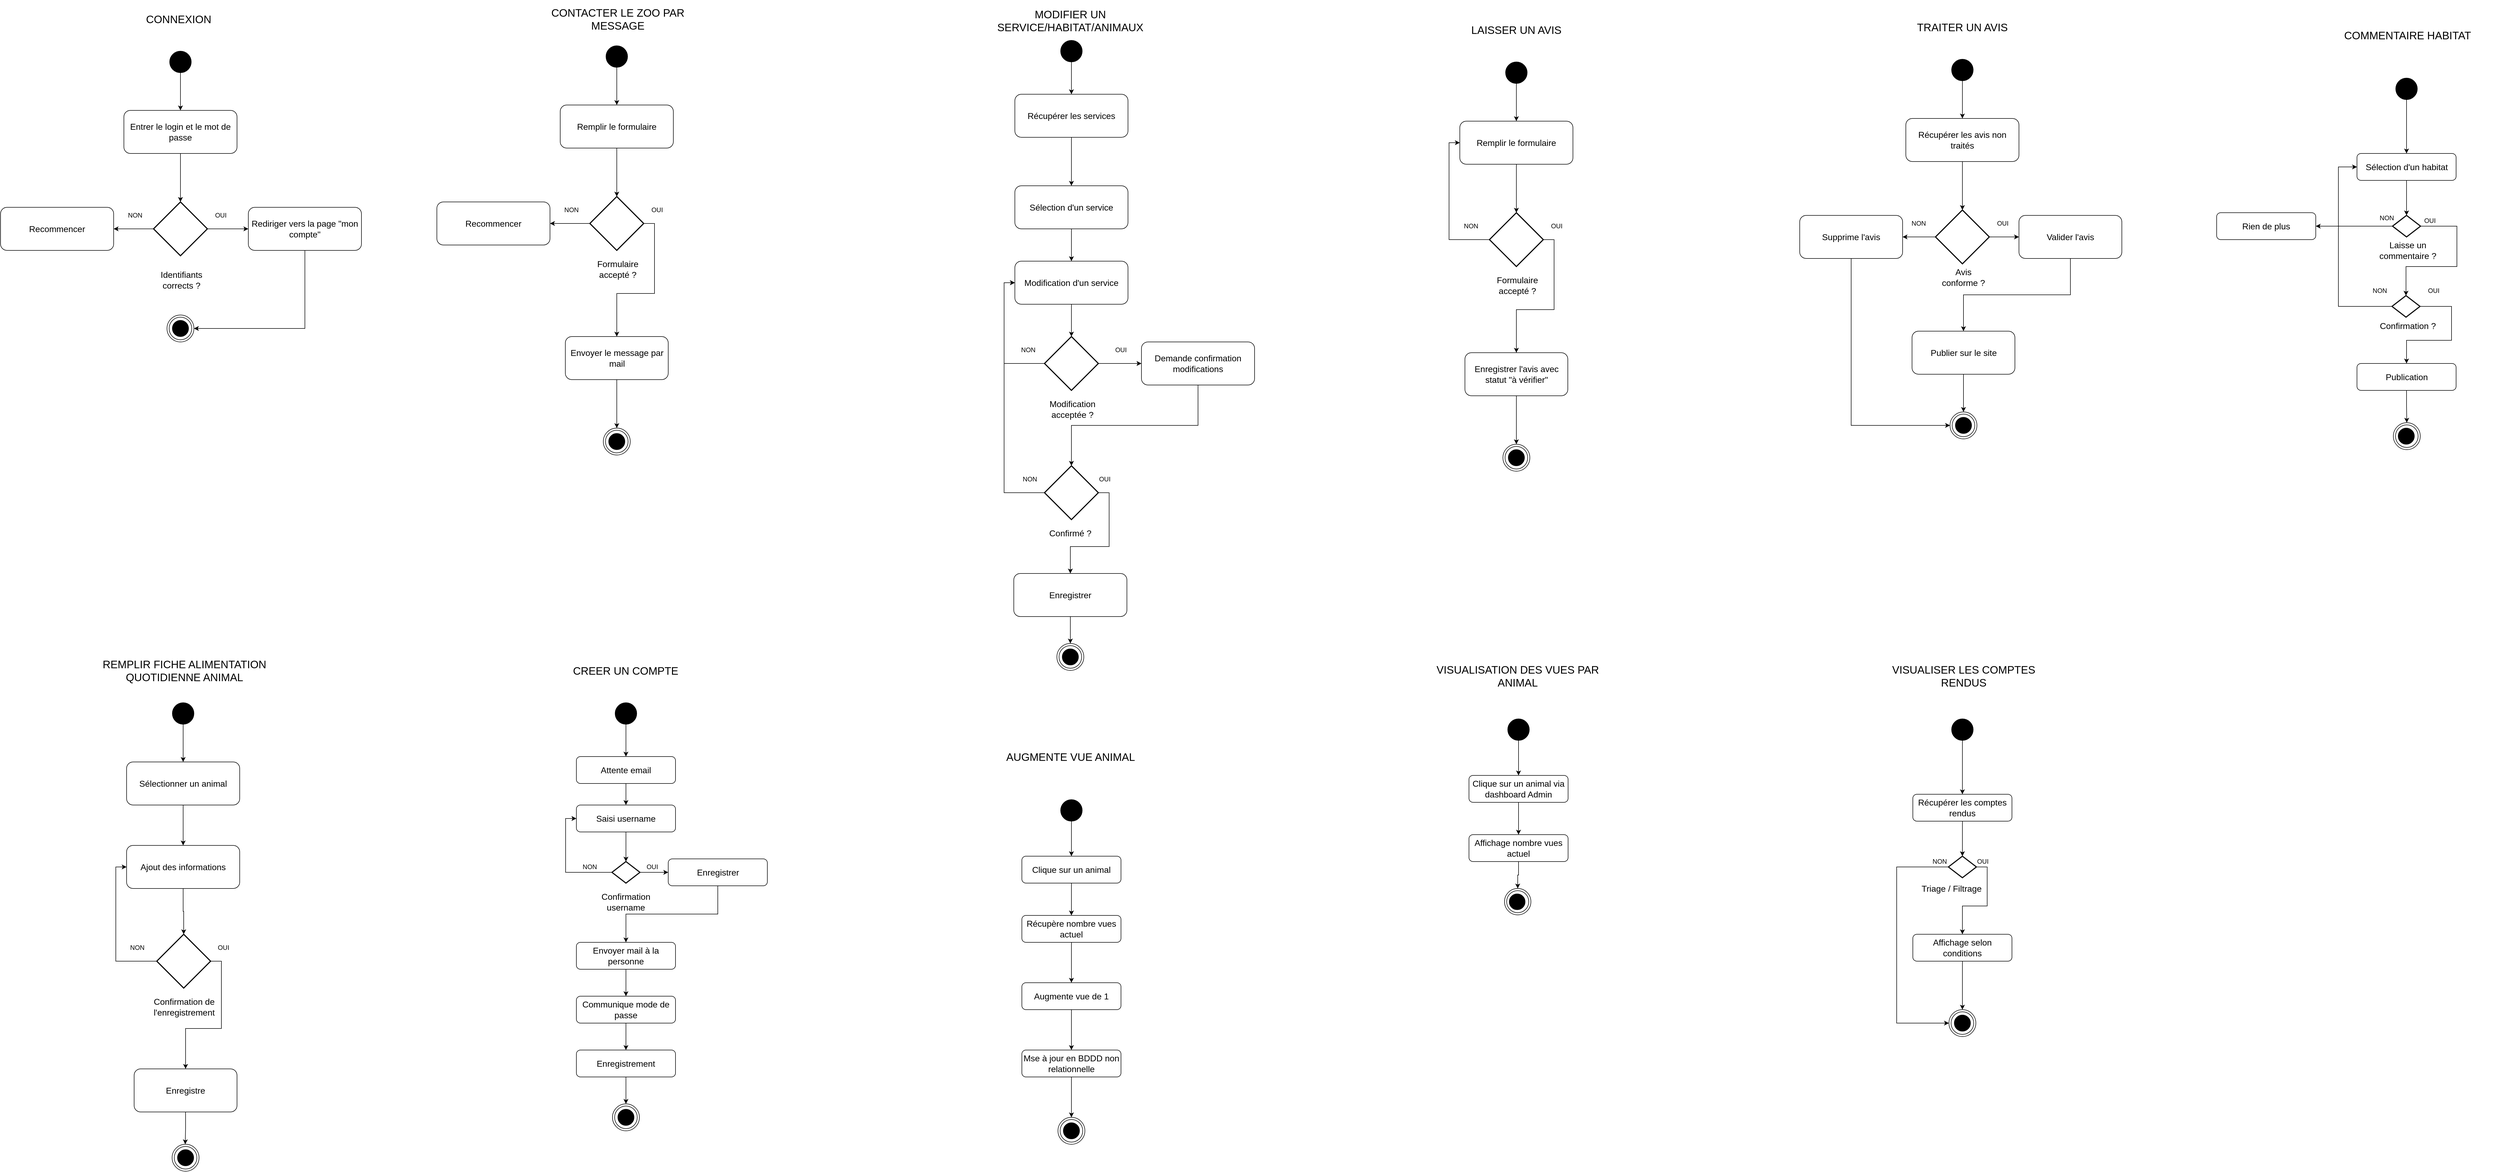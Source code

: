 <mxfile version="26.0.4">
  <diagram id="C5RBs43oDa-KdzZeNtuy" name="Page-1">
    <mxGraphModel dx="2100" dy="1434" grid="1" gridSize="10" guides="1" tooltips="1" connect="1" arrows="1" fold="1" page="1" pageScale="1" pageWidth="827" pageHeight="1169" math="0" shadow="0">
      <root>
        <mxCell id="WIyWlLk6GJQsqaUBKTNV-0" />
        <mxCell id="WIyWlLk6GJQsqaUBKTNV-1" parent="WIyWlLk6GJQsqaUBKTNV-0" />
        <mxCell id="7HgUQaHGT8QXw4Kg-2c6-74" value="" style="ellipse;shape=doubleEllipse;whiteSpace=wrap;html=1;aspect=fixed;" vertex="1" parent="WIyWlLk6GJQsqaUBKTNV-1">
          <mxGeometry x="1199" y="810" width="50" height="50" as="geometry" />
        </mxCell>
        <mxCell id="7HgUQaHGT8QXw4Kg-2c6-12" value="" style="ellipse;shape=doubleEllipse;whiteSpace=wrap;html=1;aspect=fixed;" vertex="1" parent="WIyWlLk6GJQsqaUBKTNV-1">
          <mxGeometry x="389" y="600" width="50" height="50" as="geometry" />
        </mxCell>
        <mxCell id="7HgUQaHGT8QXw4Kg-2c6-3" style="edgeStyle=orthogonalEdgeStyle;rounded=0;orthogonalLoop=1;jettySize=auto;html=1;exitX=0.5;exitY=1;exitDx=0;exitDy=0;entryX=0.5;entryY=0;entryDx=0;entryDy=0;" edge="1" parent="WIyWlLk6GJQsqaUBKTNV-1" source="7HgUQaHGT8QXw4Kg-2c6-1" target="7HgUQaHGT8QXw4Kg-2c6-2">
          <mxGeometry relative="1" as="geometry" />
        </mxCell>
        <mxCell id="7HgUQaHGT8QXw4Kg-2c6-1" value="" style="ellipse;shape=doubleEllipse;whiteSpace=wrap;html=1;aspect=fixed;fillColor=#000000;" vertex="1" parent="WIyWlLk6GJQsqaUBKTNV-1">
          <mxGeometry x="394" y="110" width="40" height="40" as="geometry" />
        </mxCell>
        <mxCell id="7HgUQaHGT8QXw4Kg-2c6-2" value="&lt;font style=&quot;font-size: 16px;&quot;&gt;Entrer le login et le mot de passe&lt;/font&gt;" style="rounded=1;whiteSpace=wrap;html=1;spacingLeft=2;spacingRight=2;" vertex="1" parent="WIyWlLk6GJQsqaUBKTNV-1">
          <mxGeometry x="309" y="220" width="210" height="80" as="geometry" />
        </mxCell>
        <mxCell id="7HgUQaHGT8QXw4Kg-2c6-7" style="edgeStyle=orthogonalEdgeStyle;rounded=0;orthogonalLoop=1;jettySize=auto;html=1;exitX=1;exitY=0.5;exitDx=0;exitDy=0;exitPerimeter=0;entryX=0;entryY=0.5;entryDx=0;entryDy=0;" edge="1" parent="WIyWlLk6GJQsqaUBKTNV-1" source="7HgUQaHGT8QXw4Kg-2c6-4" target="7HgUQaHGT8QXw4Kg-2c6-6">
          <mxGeometry relative="1" as="geometry" />
        </mxCell>
        <mxCell id="7HgUQaHGT8QXw4Kg-2c6-10" style="edgeStyle=orthogonalEdgeStyle;rounded=0;orthogonalLoop=1;jettySize=auto;html=1;exitX=0;exitY=0.5;exitDx=0;exitDy=0;exitPerimeter=0;entryX=1;entryY=0.5;entryDx=0;entryDy=0;" edge="1" parent="WIyWlLk6GJQsqaUBKTNV-1" source="7HgUQaHGT8QXw4Kg-2c6-4" target="7HgUQaHGT8QXw4Kg-2c6-9">
          <mxGeometry relative="1" as="geometry" />
        </mxCell>
        <mxCell id="7HgUQaHGT8QXw4Kg-2c6-4" value="" style="strokeWidth=2;html=1;shape=mxgraph.flowchart.decision;whiteSpace=wrap;" vertex="1" parent="WIyWlLk6GJQsqaUBKTNV-1">
          <mxGeometry x="364" y="390" width="100" height="100" as="geometry" />
        </mxCell>
        <mxCell id="7HgUQaHGT8QXw4Kg-2c6-5" style="edgeStyle=orthogonalEdgeStyle;rounded=0;orthogonalLoop=1;jettySize=auto;html=1;exitX=0.5;exitY=1;exitDx=0;exitDy=0;entryX=0.5;entryY=0;entryDx=0;entryDy=0;entryPerimeter=0;" edge="1" parent="WIyWlLk6GJQsqaUBKTNV-1" source="7HgUQaHGT8QXw4Kg-2c6-2" target="7HgUQaHGT8QXw4Kg-2c6-4">
          <mxGeometry relative="1" as="geometry" />
        </mxCell>
        <mxCell id="7HgUQaHGT8QXw4Kg-2c6-13" style="edgeStyle=orthogonalEdgeStyle;rounded=0;orthogonalLoop=1;jettySize=auto;html=1;exitX=0.5;exitY=1;exitDx=0;exitDy=0;entryX=1;entryY=0.5;entryDx=0;entryDy=0;" edge="1" parent="WIyWlLk6GJQsqaUBKTNV-1" source="7HgUQaHGT8QXw4Kg-2c6-6" target="7HgUQaHGT8QXw4Kg-2c6-12">
          <mxGeometry relative="1" as="geometry" />
        </mxCell>
        <mxCell id="7HgUQaHGT8QXw4Kg-2c6-6" value="&lt;font style=&quot;font-size: 16px;&quot;&gt;Rediriger vers la page &quot;mon compte&quot;&lt;/font&gt;" style="rounded=1;whiteSpace=wrap;html=1;spacingLeft=2;spacingRight=2;" vertex="1" parent="WIyWlLk6GJQsqaUBKTNV-1">
          <mxGeometry x="540" y="400" width="210" height="80" as="geometry" />
        </mxCell>
        <mxCell id="7HgUQaHGT8QXw4Kg-2c6-9" value="&lt;font style=&quot;font-size: 16px;&quot;&gt;Recommencer&lt;/font&gt;" style="rounded=1;whiteSpace=wrap;html=1;spacingLeft=2;spacingRight=2;" vertex="1" parent="WIyWlLk6GJQsqaUBKTNV-1">
          <mxGeometry x="80" y="400" width="210" height="80" as="geometry" />
        </mxCell>
        <mxCell id="7HgUQaHGT8QXw4Kg-2c6-11" value="" style="ellipse;shape=doubleEllipse;whiteSpace=wrap;html=1;aspect=fixed;fillColor=#000000;" vertex="1" parent="WIyWlLk6GJQsqaUBKTNV-1">
          <mxGeometry x="399" y="610" width="30" height="30" as="geometry" />
        </mxCell>
        <mxCell id="7HgUQaHGT8QXw4Kg-2c6-14" value="OUI" style="text;html=1;align=center;verticalAlign=middle;whiteSpace=wrap;rounded=0;" vertex="1" parent="WIyWlLk6GJQsqaUBKTNV-1">
          <mxGeometry x="459" y="400" width="60" height="30" as="geometry" />
        </mxCell>
        <mxCell id="7HgUQaHGT8QXw4Kg-2c6-15" value="NON" style="text;html=1;align=center;verticalAlign=middle;whiteSpace=wrap;rounded=0;" vertex="1" parent="WIyWlLk6GJQsqaUBKTNV-1">
          <mxGeometry x="300" y="400" width="60" height="30" as="geometry" />
        </mxCell>
        <mxCell id="7HgUQaHGT8QXw4Kg-2c6-16" value="&lt;font style=&quot;font-size: 16px;&quot;&gt;Identifiants corrects ?&lt;/font&gt;" style="text;html=1;align=center;verticalAlign=middle;whiteSpace=wrap;rounded=0;" vertex="1" parent="WIyWlLk6GJQsqaUBKTNV-1">
          <mxGeometry x="368" y="510" width="96" height="50" as="geometry" />
        </mxCell>
        <mxCell id="7HgUQaHGT8QXw4Kg-2c6-48" style="edgeStyle=orthogonalEdgeStyle;rounded=0;orthogonalLoop=1;jettySize=auto;html=1;exitX=0.5;exitY=1;exitDx=0;exitDy=0;entryX=0.5;entryY=0;entryDx=0;entryDy=0;" edge="1" parent="WIyWlLk6GJQsqaUBKTNV-1" source="7HgUQaHGT8QXw4Kg-2c6-49" target="7HgUQaHGT8QXw4Kg-2c6-50">
          <mxGeometry relative="1" as="geometry" />
        </mxCell>
        <mxCell id="7HgUQaHGT8QXw4Kg-2c6-49" value="" style="ellipse;shape=doubleEllipse;whiteSpace=wrap;html=1;aspect=fixed;fillColor=#000000;" vertex="1" parent="WIyWlLk6GJQsqaUBKTNV-1">
          <mxGeometry x="1204" y="100" width="40" height="40" as="geometry" />
        </mxCell>
        <mxCell id="7HgUQaHGT8QXw4Kg-2c6-50" value="&lt;font style=&quot;font-size: 16px;&quot;&gt;Remplir le formulaire&lt;/font&gt;" style="rounded=1;whiteSpace=wrap;html=1;spacingLeft=2;spacingRight=2;" vertex="1" parent="WIyWlLk6GJQsqaUBKTNV-1">
          <mxGeometry x="1119" y="210" width="210" height="80" as="geometry" />
        </mxCell>
        <mxCell id="7HgUQaHGT8QXw4Kg-2c6-52" style="edgeStyle=orthogonalEdgeStyle;rounded=0;orthogonalLoop=1;jettySize=auto;html=1;exitX=0;exitY=0.5;exitDx=0;exitDy=0;exitPerimeter=0;entryX=1;entryY=0.5;entryDx=0;entryDy=0;" edge="1" parent="WIyWlLk6GJQsqaUBKTNV-1" source="7HgUQaHGT8QXw4Kg-2c6-53" target="7HgUQaHGT8QXw4Kg-2c6-57">
          <mxGeometry relative="1" as="geometry" />
        </mxCell>
        <mxCell id="7HgUQaHGT8QXw4Kg-2c6-139" style="edgeStyle=orthogonalEdgeStyle;rounded=0;orthogonalLoop=1;jettySize=auto;html=1;exitX=1;exitY=0.5;exitDx=0;exitDy=0;exitPerimeter=0;entryX=0.5;entryY=0;entryDx=0;entryDy=0;" edge="1" parent="WIyWlLk6GJQsqaUBKTNV-1" source="7HgUQaHGT8QXw4Kg-2c6-53" target="7HgUQaHGT8QXw4Kg-2c6-64">
          <mxGeometry relative="1" as="geometry" />
        </mxCell>
        <mxCell id="7HgUQaHGT8QXw4Kg-2c6-53" value="" style="strokeWidth=2;html=1;shape=mxgraph.flowchart.decision;whiteSpace=wrap;" vertex="1" parent="WIyWlLk6GJQsqaUBKTNV-1">
          <mxGeometry x="1174" y="380" width="100" height="100" as="geometry" />
        </mxCell>
        <mxCell id="7HgUQaHGT8QXw4Kg-2c6-54" style="edgeStyle=orthogonalEdgeStyle;rounded=0;orthogonalLoop=1;jettySize=auto;html=1;exitX=0.5;exitY=1;exitDx=0;exitDy=0;entryX=0.5;entryY=0;entryDx=0;entryDy=0;entryPerimeter=0;" edge="1" parent="WIyWlLk6GJQsqaUBKTNV-1" source="7HgUQaHGT8QXw4Kg-2c6-50" target="7HgUQaHGT8QXw4Kg-2c6-53">
          <mxGeometry relative="1" as="geometry" />
        </mxCell>
        <mxCell id="7HgUQaHGT8QXw4Kg-2c6-57" value="&lt;font style=&quot;font-size: 16px;&quot;&gt;Recommencer&lt;/font&gt;" style="rounded=1;whiteSpace=wrap;html=1;spacingLeft=2;spacingRight=2;" vertex="1" parent="WIyWlLk6GJQsqaUBKTNV-1">
          <mxGeometry x="890" y="390" width="210" height="80" as="geometry" />
        </mxCell>
        <mxCell id="7HgUQaHGT8QXw4Kg-2c6-59" value="OUI" style="text;html=1;align=center;verticalAlign=middle;whiteSpace=wrap;rounded=0;" vertex="1" parent="WIyWlLk6GJQsqaUBKTNV-1">
          <mxGeometry x="1269" y="390" width="60" height="30" as="geometry" />
        </mxCell>
        <mxCell id="7HgUQaHGT8QXw4Kg-2c6-60" value="NON" style="text;html=1;align=center;verticalAlign=middle;whiteSpace=wrap;rounded=0;" vertex="1" parent="WIyWlLk6GJQsqaUBKTNV-1">
          <mxGeometry x="1110" y="390" width="60" height="30" as="geometry" />
        </mxCell>
        <mxCell id="7HgUQaHGT8QXw4Kg-2c6-61" value="&lt;font style=&quot;font-size: 16px;&quot;&gt;Formulaire accepté ?&lt;/font&gt;" style="text;html=1;align=center;verticalAlign=middle;whiteSpace=wrap;rounded=0;" vertex="1" parent="WIyWlLk6GJQsqaUBKTNV-1">
          <mxGeometry x="1178" y="490" width="96" height="50" as="geometry" />
        </mxCell>
        <mxCell id="7HgUQaHGT8QXw4Kg-2c6-62" value="&lt;font style=&quot;font-size: 20px;&quot;&gt;CONNEXION&amp;nbsp;&lt;/font&gt;" style="text;html=1;align=center;verticalAlign=middle;whiteSpace=wrap;rounded=0;" vertex="1" parent="WIyWlLk6GJQsqaUBKTNV-1">
          <mxGeometry x="323" y="30" width="181" height="40" as="geometry" />
        </mxCell>
        <mxCell id="7HgUQaHGT8QXw4Kg-2c6-63" value="&lt;span style=&quot;font-size: 20px;&quot;&gt;CONTACTER LE ZOO PAR MESSAGE&lt;/span&gt;" style="text;html=1;align=center;verticalAlign=middle;whiteSpace=wrap;rounded=0;" vertex="1" parent="WIyWlLk6GJQsqaUBKTNV-1">
          <mxGeometry x="1096" y="20" width="260" height="60" as="geometry" />
        </mxCell>
        <mxCell id="7HgUQaHGT8QXw4Kg-2c6-76" style="edgeStyle=orthogonalEdgeStyle;rounded=0;orthogonalLoop=1;jettySize=auto;html=1;exitX=0.5;exitY=1;exitDx=0;exitDy=0;entryX=0.5;entryY=0;entryDx=0;entryDy=0;" edge="1" parent="WIyWlLk6GJQsqaUBKTNV-1" source="7HgUQaHGT8QXw4Kg-2c6-64" target="7HgUQaHGT8QXw4Kg-2c6-74">
          <mxGeometry relative="1" as="geometry" />
        </mxCell>
        <mxCell id="7HgUQaHGT8QXw4Kg-2c6-64" value="&lt;font style=&quot;font-size: 16px;&quot;&gt;Envoyer le message par mail&lt;/font&gt;" style="rounded=1;whiteSpace=wrap;html=1;spacingLeft=2;spacingRight=2;" vertex="1" parent="WIyWlLk6GJQsqaUBKTNV-1">
          <mxGeometry x="1128.5" y="640" width="191" height="80" as="geometry" />
        </mxCell>
        <mxCell id="7HgUQaHGT8QXw4Kg-2c6-73" value="" style="ellipse;shape=doubleEllipse;whiteSpace=wrap;html=1;aspect=fixed;fillColor=#000000;" vertex="1" parent="WIyWlLk6GJQsqaUBKTNV-1">
          <mxGeometry x="1209" y="820" width="30" height="30" as="geometry" />
        </mxCell>
        <mxCell id="7HgUQaHGT8QXw4Kg-2c6-90" value="&lt;span style=&quot;font-size: 20px;&quot;&gt;MODIFIER UN SERVICE/HABITAT/ANIMAUX&lt;/span&gt;" style="text;html=1;align=center;verticalAlign=middle;whiteSpace=wrap;rounded=0;" vertex="1" parent="WIyWlLk6GJQsqaUBKTNV-1">
          <mxGeometry x="1927" y="15" width="278" height="75" as="geometry" />
        </mxCell>
        <mxCell id="7HgUQaHGT8QXw4Kg-2c6-99" style="edgeStyle=orthogonalEdgeStyle;rounded=0;orthogonalLoop=1;jettySize=auto;html=1;exitX=0.5;exitY=1;exitDx=0;exitDy=0;entryX=0.5;entryY=0;entryDx=0;entryDy=0;" edge="1" parent="WIyWlLk6GJQsqaUBKTNV-1" source="7HgUQaHGT8QXw4Kg-2c6-95" target="7HgUQaHGT8QXw4Kg-2c6-98">
          <mxGeometry relative="1" as="geometry" />
        </mxCell>
        <mxCell id="7HgUQaHGT8QXw4Kg-2c6-95" value="&lt;span style=&quot;font-size: 16px;&quot;&gt;Récupérer les services&lt;/span&gt;" style="rounded=1;whiteSpace=wrap;html=1;spacingLeft=2;spacingRight=2;" vertex="1" parent="WIyWlLk6GJQsqaUBKTNV-1">
          <mxGeometry x="1963" y="190" width="210" height="80" as="geometry" />
        </mxCell>
        <mxCell id="7HgUQaHGT8QXw4Kg-2c6-97" style="edgeStyle=orthogonalEdgeStyle;rounded=0;orthogonalLoop=1;jettySize=auto;html=1;exitX=0.5;exitY=1;exitDx=0;exitDy=0;entryX=0.5;entryY=0;entryDx=0;entryDy=0;" edge="1" parent="WIyWlLk6GJQsqaUBKTNV-1" source="7HgUQaHGT8QXw4Kg-2c6-96" target="7HgUQaHGT8QXw4Kg-2c6-95">
          <mxGeometry relative="1" as="geometry" />
        </mxCell>
        <mxCell id="7HgUQaHGT8QXw4Kg-2c6-96" value="" style="ellipse;shape=doubleEllipse;whiteSpace=wrap;html=1;aspect=fixed;fillColor=#000000;" vertex="1" parent="WIyWlLk6GJQsqaUBKTNV-1">
          <mxGeometry x="2048" y="90" width="40" height="40" as="geometry" />
        </mxCell>
        <mxCell id="7HgUQaHGT8QXw4Kg-2c6-101" style="edgeStyle=orthogonalEdgeStyle;rounded=0;orthogonalLoop=1;jettySize=auto;html=1;exitX=0.5;exitY=1;exitDx=0;exitDy=0;entryX=0.5;entryY=0;entryDx=0;entryDy=0;" edge="1" parent="WIyWlLk6GJQsqaUBKTNV-1" source="7HgUQaHGT8QXw4Kg-2c6-98" target="7HgUQaHGT8QXw4Kg-2c6-100">
          <mxGeometry relative="1" as="geometry" />
        </mxCell>
        <mxCell id="7HgUQaHGT8QXw4Kg-2c6-98" value="&lt;span style=&quot;font-size: 16px;&quot;&gt;Sélection d&#39;un service&lt;/span&gt;" style="rounded=1;whiteSpace=wrap;html=1;spacingLeft=2;spacingRight=2;" vertex="1" parent="WIyWlLk6GJQsqaUBKTNV-1">
          <mxGeometry x="1963" y="360" width="210" height="80" as="geometry" />
        </mxCell>
        <mxCell id="7HgUQaHGT8QXw4Kg-2c6-100" value="&lt;span style=&quot;font-size: 16px;&quot;&gt;Modification d&#39;un service&lt;/span&gt;" style="rounded=1;whiteSpace=wrap;html=1;spacingLeft=2;spacingRight=2;" vertex="1" parent="WIyWlLk6GJQsqaUBKTNV-1">
          <mxGeometry x="1963" y="500" width="210" height="80" as="geometry" />
        </mxCell>
        <mxCell id="7HgUQaHGT8QXw4Kg-2c6-108" style="edgeStyle=orthogonalEdgeStyle;rounded=0;orthogonalLoop=1;jettySize=auto;html=1;exitX=1;exitY=0.5;exitDx=0;exitDy=0;exitPerimeter=0;entryX=0;entryY=0.5;entryDx=0;entryDy=0;" edge="1" parent="WIyWlLk6GJQsqaUBKTNV-1" source="7HgUQaHGT8QXw4Kg-2c6-102" target="7HgUQaHGT8QXw4Kg-2c6-106">
          <mxGeometry relative="1" as="geometry" />
        </mxCell>
        <mxCell id="7HgUQaHGT8QXw4Kg-2c6-111" style="edgeStyle=orthogonalEdgeStyle;rounded=0;orthogonalLoop=1;jettySize=auto;html=1;exitX=0;exitY=0.5;exitDx=0;exitDy=0;exitPerimeter=0;entryX=0;entryY=0.5;entryDx=0;entryDy=0;" edge="1" parent="WIyWlLk6GJQsqaUBKTNV-1" source="7HgUQaHGT8QXw4Kg-2c6-102" target="7HgUQaHGT8QXw4Kg-2c6-100">
          <mxGeometry relative="1" as="geometry" />
        </mxCell>
        <mxCell id="7HgUQaHGT8QXw4Kg-2c6-102" value="" style="strokeWidth=2;html=1;shape=mxgraph.flowchart.decision;whiteSpace=wrap;" vertex="1" parent="WIyWlLk6GJQsqaUBKTNV-1">
          <mxGeometry x="2018" y="640" width="100" height="100" as="geometry" />
        </mxCell>
        <mxCell id="7HgUQaHGT8QXw4Kg-2c6-103" style="edgeStyle=orthogonalEdgeStyle;rounded=0;orthogonalLoop=1;jettySize=auto;html=1;exitX=0.5;exitY=1;exitDx=0;exitDy=0;entryX=0.5;entryY=0;entryDx=0;entryDy=0;entryPerimeter=0;" edge="1" parent="WIyWlLk6GJQsqaUBKTNV-1" source="7HgUQaHGT8QXw4Kg-2c6-100" target="7HgUQaHGT8QXw4Kg-2c6-102">
          <mxGeometry relative="1" as="geometry" />
        </mxCell>
        <mxCell id="7HgUQaHGT8QXw4Kg-2c6-104" value="&lt;font style=&quot;font-size: 16px;&quot;&gt;Modification acceptée ?&lt;/font&gt;" style="text;html=1;align=center;verticalAlign=middle;whiteSpace=wrap;rounded=0;" vertex="1" parent="WIyWlLk6GJQsqaUBKTNV-1">
          <mxGeometry x="2022" y="750" width="96" height="50" as="geometry" />
        </mxCell>
        <mxCell id="7HgUQaHGT8QXw4Kg-2c6-106" value="&lt;font style=&quot;font-size: 16px;&quot;&gt;Demande confirmation modifications&lt;/font&gt;" style="rounded=1;whiteSpace=wrap;html=1;spacingLeft=2;spacingRight=2;" vertex="1" parent="WIyWlLk6GJQsqaUBKTNV-1">
          <mxGeometry x="2198" y="650" width="210" height="80" as="geometry" />
        </mxCell>
        <mxCell id="7HgUQaHGT8QXw4Kg-2c6-115" style="edgeStyle=orthogonalEdgeStyle;rounded=0;orthogonalLoop=1;jettySize=auto;html=1;exitX=0;exitY=0.5;exitDx=0;exitDy=0;exitPerimeter=0;entryX=0;entryY=0.5;entryDx=0;entryDy=0;" edge="1" parent="WIyWlLk6GJQsqaUBKTNV-1" source="7HgUQaHGT8QXw4Kg-2c6-107" target="7HgUQaHGT8QXw4Kg-2c6-100">
          <mxGeometry relative="1" as="geometry" />
        </mxCell>
        <mxCell id="7HgUQaHGT8QXw4Kg-2c6-117" style="edgeStyle=orthogonalEdgeStyle;rounded=0;orthogonalLoop=1;jettySize=auto;html=1;exitX=1;exitY=0.5;exitDx=0;exitDy=0;exitPerimeter=0;entryX=0.5;entryY=0;entryDx=0;entryDy=0;" edge="1" parent="WIyWlLk6GJQsqaUBKTNV-1" source="7HgUQaHGT8QXw4Kg-2c6-107" target="7HgUQaHGT8QXw4Kg-2c6-114">
          <mxGeometry relative="1" as="geometry" />
        </mxCell>
        <mxCell id="7HgUQaHGT8QXw4Kg-2c6-107" value="" style="strokeWidth=2;html=1;shape=mxgraph.flowchart.decision;whiteSpace=wrap;" vertex="1" parent="WIyWlLk6GJQsqaUBKTNV-1">
          <mxGeometry x="2018" y="880" width="100" height="100" as="geometry" />
        </mxCell>
        <mxCell id="7HgUQaHGT8QXw4Kg-2c6-109" value="OUI" style="text;html=1;align=center;verticalAlign=middle;whiteSpace=wrap;rounded=0;" vertex="1" parent="WIyWlLk6GJQsqaUBKTNV-1">
          <mxGeometry x="2130" y="650" width="60" height="30" as="geometry" />
        </mxCell>
        <mxCell id="7HgUQaHGT8QXw4Kg-2c6-110" value="NON" style="text;html=1;align=center;verticalAlign=middle;whiteSpace=wrap;rounded=0;" vertex="1" parent="WIyWlLk6GJQsqaUBKTNV-1">
          <mxGeometry x="1958" y="650" width="60" height="30" as="geometry" />
        </mxCell>
        <mxCell id="7HgUQaHGT8QXw4Kg-2c6-112" style="edgeStyle=orthogonalEdgeStyle;rounded=0;orthogonalLoop=1;jettySize=auto;html=1;exitX=0.5;exitY=1;exitDx=0;exitDy=0;entryX=0.5;entryY=0;entryDx=0;entryDy=0;entryPerimeter=0;" edge="1" parent="WIyWlLk6GJQsqaUBKTNV-1" source="7HgUQaHGT8QXw4Kg-2c6-106" target="7HgUQaHGT8QXw4Kg-2c6-107">
          <mxGeometry relative="1" as="geometry" />
        </mxCell>
        <mxCell id="7HgUQaHGT8QXw4Kg-2c6-113" value="&lt;font style=&quot;font-size: 16px;&quot;&gt;Confirmé ?&lt;/font&gt;" style="text;html=1;align=center;verticalAlign=middle;whiteSpace=wrap;rounded=0;" vertex="1" parent="WIyWlLk6GJQsqaUBKTNV-1">
          <mxGeometry x="2018" y="980" width="96" height="50" as="geometry" />
        </mxCell>
        <mxCell id="7HgUQaHGT8QXw4Kg-2c6-121" style="edgeStyle=orthogonalEdgeStyle;rounded=0;orthogonalLoop=1;jettySize=auto;html=1;exitX=0.5;exitY=1;exitDx=0;exitDy=0;entryX=0.5;entryY=0;entryDx=0;entryDy=0;" edge="1" parent="WIyWlLk6GJQsqaUBKTNV-1" source="7HgUQaHGT8QXw4Kg-2c6-114" target="7HgUQaHGT8QXw4Kg-2c6-120">
          <mxGeometry relative="1" as="geometry" />
        </mxCell>
        <mxCell id="7HgUQaHGT8QXw4Kg-2c6-114" value="&lt;font style=&quot;font-size: 16px;&quot;&gt;Enregistrer&lt;/font&gt;" style="rounded=1;whiteSpace=wrap;html=1;spacingLeft=2;spacingRight=2;" vertex="1" parent="WIyWlLk6GJQsqaUBKTNV-1">
          <mxGeometry x="1961" y="1080" width="210" height="80" as="geometry" />
        </mxCell>
        <mxCell id="7HgUQaHGT8QXw4Kg-2c6-116" value="NON" style="text;html=1;align=center;verticalAlign=middle;whiteSpace=wrap;rounded=0;" vertex="1" parent="WIyWlLk6GJQsqaUBKTNV-1">
          <mxGeometry x="1961" y="890" width="60" height="30" as="geometry" />
        </mxCell>
        <mxCell id="7HgUQaHGT8QXw4Kg-2c6-118" value="OUI" style="text;html=1;align=center;verticalAlign=middle;whiteSpace=wrap;rounded=0;" vertex="1" parent="WIyWlLk6GJQsqaUBKTNV-1">
          <mxGeometry x="2100" y="890" width="60" height="30" as="geometry" />
        </mxCell>
        <mxCell id="7HgUQaHGT8QXw4Kg-2c6-122" value="" style="group" vertex="1" connectable="0" parent="WIyWlLk6GJQsqaUBKTNV-1">
          <mxGeometry x="2041" y="1210" width="50" height="50" as="geometry" />
        </mxCell>
        <mxCell id="7HgUQaHGT8QXw4Kg-2c6-120" value="" style="ellipse;shape=doubleEllipse;whiteSpace=wrap;html=1;aspect=fixed;" vertex="1" parent="7HgUQaHGT8QXw4Kg-2c6-122">
          <mxGeometry width="50" height="50" as="geometry" />
        </mxCell>
        <mxCell id="7HgUQaHGT8QXw4Kg-2c6-119" value="" style="ellipse;shape=doubleEllipse;whiteSpace=wrap;html=1;aspect=fixed;fillColor=#000000;" vertex="1" parent="7HgUQaHGT8QXw4Kg-2c6-122">
          <mxGeometry x="10" y="10" width="30" height="30" as="geometry" />
        </mxCell>
        <mxCell id="7HgUQaHGT8QXw4Kg-2c6-123" value="" style="ellipse;shape=doubleEllipse;whiteSpace=wrap;html=1;aspect=fixed;" vertex="1" parent="WIyWlLk6GJQsqaUBKTNV-1">
          <mxGeometry x="2869" y="840" width="50" height="50" as="geometry" />
        </mxCell>
        <mxCell id="7HgUQaHGT8QXw4Kg-2c6-124" style="edgeStyle=orthogonalEdgeStyle;rounded=0;orthogonalLoop=1;jettySize=auto;html=1;exitX=0.5;exitY=1;exitDx=0;exitDy=0;entryX=0.5;entryY=0;entryDx=0;entryDy=0;" edge="1" parent="WIyWlLk6GJQsqaUBKTNV-1" source="7HgUQaHGT8QXw4Kg-2c6-125" target="7HgUQaHGT8QXw4Kg-2c6-126">
          <mxGeometry relative="1" as="geometry" />
        </mxCell>
        <mxCell id="7HgUQaHGT8QXw4Kg-2c6-125" value="" style="ellipse;shape=doubleEllipse;whiteSpace=wrap;html=1;aspect=fixed;fillColor=#000000;" vertex="1" parent="WIyWlLk6GJQsqaUBKTNV-1">
          <mxGeometry x="2874" y="130" width="40" height="40" as="geometry" />
        </mxCell>
        <mxCell id="7HgUQaHGT8QXw4Kg-2c6-126" value="&lt;font style=&quot;font-size: 16px;&quot;&gt;Remplir le formulaire&lt;/font&gt;" style="rounded=1;whiteSpace=wrap;html=1;spacingLeft=2;spacingRight=2;" vertex="1" parent="WIyWlLk6GJQsqaUBKTNV-1">
          <mxGeometry x="2789" y="240" width="210" height="80" as="geometry" />
        </mxCell>
        <mxCell id="7HgUQaHGT8QXw4Kg-2c6-140" style="edgeStyle=orthogonalEdgeStyle;rounded=0;orthogonalLoop=1;jettySize=auto;html=1;exitX=1;exitY=0.5;exitDx=0;exitDy=0;exitPerimeter=0;entryX=0.5;entryY=0;entryDx=0;entryDy=0;" edge="1" parent="WIyWlLk6GJQsqaUBKTNV-1" source="7HgUQaHGT8QXw4Kg-2c6-129" target="7HgUQaHGT8QXw4Kg-2c6-136">
          <mxGeometry relative="1" as="geometry" />
        </mxCell>
        <mxCell id="7HgUQaHGT8QXw4Kg-2c6-142" style="edgeStyle=orthogonalEdgeStyle;rounded=0;orthogonalLoop=1;jettySize=auto;html=1;exitX=0;exitY=0.5;exitDx=0;exitDy=0;exitPerimeter=0;entryX=0;entryY=0.5;entryDx=0;entryDy=0;" edge="1" parent="WIyWlLk6GJQsqaUBKTNV-1" source="7HgUQaHGT8QXw4Kg-2c6-129" target="7HgUQaHGT8QXw4Kg-2c6-126">
          <mxGeometry relative="1" as="geometry" />
        </mxCell>
        <mxCell id="7HgUQaHGT8QXw4Kg-2c6-129" value="" style="strokeWidth=2;html=1;shape=mxgraph.flowchart.decision;whiteSpace=wrap;" vertex="1" parent="WIyWlLk6GJQsqaUBKTNV-1">
          <mxGeometry x="2844" y="410" width="100" height="100" as="geometry" />
        </mxCell>
        <mxCell id="7HgUQaHGT8QXw4Kg-2c6-130" style="edgeStyle=orthogonalEdgeStyle;rounded=0;orthogonalLoop=1;jettySize=auto;html=1;exitX=0.5;exitY=1;exitDx=0;exitDy=0;entryX=0.5;entryY=0;entryDx=0;entryDy=0;entryPerimeter=0;" edge="1" parent="WIyWlLk6GJQsqaUBKTNV-1" source="7HgUQaHGT8QXw4Kg-2c6-126" target="7HgUQaHGT8QXw4Kg-2c6-129">
          <mxGeometry relative="1" as="geometry" />
        </mxCell>
        <mxCell id="7HgUQaHGT8QXw4Kg-2c6-132" value="OUI" style="text;html=1;align=center;verticalAlign=middle;whiteSpace=wrap;rounded=0;" vertex="1" parent="WIyWlLk6GJQsqaUBKTNV-1">
          <mxGeometry x="2939" y="420" width="60" height="30" as="geometry" />
        </mxCell>
        <mxCell id="7HgUQaHGT8QXw4Kg-2c6-133" value="NON" style="text;html=1;align=center;verticalAlign=middle;whiteSpace=wrap;rounded=0;" vertex="1" parent="WIyWlLk6GJQsqaUBKTNV-1">
          <mxGeometry x="2780" y="420" width="60" height="30" as="geometry" />
        </mxCell>
        <mxCell id="7HgUQaHGT8QXw4Kg-2c6-134" value="&lt;font style=&quot;font-size: 16px;&quot;&gt;Formulaire accepté ?&lt;/font&gt;" style="text;html=1;align=center;verticalAlign=middle;whiteSpace=wrap;rounded=0;" vertex="1" parent="WIyWlLk6GJQsqaUBKTNV-1">
          <mxGeometry x="2848" y="520" width="96" height="50" as="geometry" />
        </mxCell>
        <mxCell id="7HgUQaHGT8QXw4Kg-2c6-135" style="edgeStyle=orthogonalEdgeStyle;rounded=0;orthogonalLoop=1;jettySize=auto;html=1;exitX=0.5;exitY=1;exitDx=0;exitDy=0;entryX=0.5;entryY=0;entryDx=0;entryDy=0;" edge="1" parent="WIyWlLk6GJQsqaUBKTNV-1" source="7HgUQaHGT8QXw4Kg-2c6-136" target="7HgUQaHGT8QXw4Kg-2c6-123">
          <mxGeometry relative="1" as="geometry" />
        </mxCell>
        <mxCell id="7HgUQaHGT8QXw4Kg-2c6-136" value="&lt;font style=&quot;font-size: 16px;&quot;&gt;Enregistrer l&#39;avis avec statut &quot;à vérifier&quot;&lt;/font&gt;" style="rounded=1;whiteSpace=wrap;html=1;spacingLeft=2;spacingRight=2;" vertex="1" parent="WIyWlLk6GJQsqaUBKTNV-1">
          <mxGeometry x="2798.5" y="670" width="191" height="80" as="geometry" />
        </mxCell>
        <mxCell id="7HgUQaHGT8QXw4Kg-2c6-137" value="" style="ellipse;shape=doubleEllipse;whiteSpace=wrap;html=1;aspect=fixed;fillColor=#000000;" vertex="1" parent="WIyWlLk6GJQsqaUBKTNV-1">
          <mxGeometry x="2879" y="850" width="30" height="30" as="geometry" />
        </mxCell>
        <mxCell id="7HgUQaHGT8QXw4Kg-2c6-138" value="&lt;span style=&quot;font-size: 20px;&quot;&gt;LAISSER UN AVIS&lt;/span&gt;" style="text;html=1;align=center;verticalAlign=middle;whiteSpace=wrap;rounded=0;" vertex="1" parent="WIyWlLk6GJQsqaUBKTNV-1">
          <mxGeometry x="2764" y="40" width="260" height="60" as="geometry" />
        </mxCell>
        <mxCell id="7HgUQaHGT8QXw4Kg-2c6-144" style="edgeStyle=orthogonalEdgeStyle;rounded=0;orthogonalLoop=1;jettySize=auto;html=1;exitX=0.5;exitY=1;exitDx=0;exitDy=0;entryX=0.5;entryY=0;entryDx=0;entryDy=0;" edge="1" parent="WIyWlLk6GJQsqaUBKTNV-1" source="7HgUQaHGT8QXw4Kg-2c6-145" target="7HgUQaHGT8QXw4Kg-2c6-146">
          <mxGeometry relative="1" as="geometry" />
        </mxCell>
        <mxCell id="7HgUQaHGT8QXw4Kg-2c6-145" value="" style="ellipse;shape=doubleEllipse;whiteSpace=wrap;html=1;aspect=fixed;fillColor=#000000;" vertex="1" parent="WIyWlLk6GJQsqaUBKTNV-1">
          <mxGeometry x="3702" y="125" width="40" height="40" as="geometry" />
        </mxCell>
        <mxCell id="7HgUQaHGT8QXw4Kg-2c6-146" value="&lt;span style=&quot;font-size: 16px;&quot;&gt;Récupérer les avis non traités&lt;/span&gt;" style="rounded=1;whiteSpace=wrap;html=1;spacingLeft=2;spacingRight=2;" vertex="1" parent="WIyWlLk6GJQsqaUBKTNV-1">
          <mxGeometry x="3617" y="235" width="210" height="80" as="geometry" />
        </mxCell>
        <mxCell id="7HgUQaHGT8QXw4Kg-2c6-147" style="edgeStyle=orthogonalEdgeStyle;rounded=0;orthogonalLoop=1;jettySize=auto;html=1;exitX=1;exitY=0.5;exitDx=0;exitDy=0;exitPerimeter=0;entryX=0;entryY=0.5;entryDx=0;entryDy=0;" edge="1" parent="WIyWlLk6GJQsqaUBKTNV-1" source="7HgUQaHGT8QXw4Kg-2c6-149" target="7HgUQaHGT8QXw4Kg-2c6-155">
          <mxGeometry relative="1" as="geometry" />
        </mxCell>
        <mxCell id="7HgUQaHGT8QXw4Kg-2c6-173" style="edgeStyle=orthogonalEdgeStyle;rounded=0;orthogonalLoop=1;jettySize=auto;html=1;exitX=0;exitY=0.5;exitDx=0;exitDy=0;exitPerimeter=0;" edge="1" parent="WIyWlLk6GJQsqaUBKTNV-1" source="7HgUQaHGT8QXw4Kg-2c6-149" target="7HgUQaHGT8QXw4Kg-2c6-169">
          <mxGeometry relative="1" as="geometry" />
        </mxCell>
        <mxCell id="7HgUQaHGT8QXw4Kg-2c6-149" value="" style="strokeWidth=2;html=1;shape=mxgraph.flowchart.decision;whiteSpace=wrap;" vertex="1" parent="WIyWlLk6GJQsqaUBKTNV-1">
          <mxGeometry x="3672" y="405" width="100" height="100" as="geometry" />
        </mxCell>
        <mxCell id="7HgUQaHGT8QXw4Kg-2c6-150" style="edgeStyle=orthogonalEdgeStyle;rounded=0;orthogonalLoop=1;jettySize=auto;html=1;exitX=0.5;exitY=1;exitDx=0;exitDy=0;entryX=0.5;entryY=0;entryDx=0;entryDy=0;entryPerimeter=0;" edge="1" parent="WIyWlLk6GJQsqaUBKTNV-1" source="7HgUQaHGT8QXw4Kg-2c6-146" target="7HgUQaHGT8QXw4Kg-2c6-149">
          <mxGeometry relative="1" as="geometry" />
        </mxCell>
        <mxCell id="7HgUQaHGT8QXw4Kg-2c6-151" value="OUI" style="text;html=1;align=center;verticalAlign=middle;whiteSpace=wrap;rounded=0;" vertex="1" parent="WIyWlLk6GJQsqaUBKTNV-1">
          <mxGeometry x="3767" y="415" width="60" height="30" as="geometry" />
        </mxCell>
        <mxCell id="7HgUQaHGT8QXw4Kg-2c6-152" value="NON" style="text;html=1;align=center;verticalAlign=middle;whiteSpace=wrap;rounded=0;" vertex="1" parent="WIyWlLk6GJQsqaUBKTNV-1">
          <mxGeometry x="3611" y="415" width="60" height="30" as="geometry" />
        </mxCell>
        <mxCell id="7HgUQaHGT8QXw4Kg-2c6-153" value="&lt;font style=&quot;font-size: 16px;&quot;&gt;Avis conforme ?&lt;/font&gt;" style="text;html=1;align=center;verticalAlign=middle;whiteSpace=wrap;rounded=0;" vertex="1" parent="WIyWlLk6GJQsqaUBKTNV-1">
          <mxGeometry x="3676" y="505" width="96" height="50" as="geometry" />
        </mxCell>
        <mxCell id="7HgUQaHGT8QXw4Kg-2c6-166" style="edgeStyle=orthogonalEdgeStyle;rounded=0;orthogonalLoop=1;jettySize=auto;html=1;exitX=0.5;exitY=1;exitDx=0;exitDy=0;entryX=0.5;entryY=0;entryDx=0;entryDy=0;" edge="1" parent="WIyWlLk6GJQsqaUBKTNV-1" source="7HgUQaHGT8QXw4Kg-2c6-155" target="7HgUQaHGT8QXw4Kg-2c6-163">
          <mxGeometry relative="1" as="geometry" />
        </mxCell>
        <mxCell id="7HgUQaHGT8QXw4Kg-2c6-155" value="&lt;font style=&quot;font-size: 16px;&quot;&gt;Valider l&#39;avis&lt;/font&gt;" style="rounded=1;whiteSpace=wrap;html=1;spacingLeft=2;spacingRight=2;" vertex="1" parent="WIyWlLk6GJQsqaUBKTNV-1">
          <mxGeometry x="3827" y="415" width="191" height="80" as="geometry" />
        </mxCell>
        <mxCell id="7HgUQaHGT8QXw4Kg-2c6-157" value="&lt;span style=&quot;font-size: 20px;&quot;&gt;TRAITER UN AVIS&lt;/span&gt;" style="text;html=1;align=center;verticalAlign=middle;whiteSpace=wrap;rounded=0;" vertex="1" parent="WIyWlLk6GJQsqaUBKTNV-1">
          <mxGeometry x="3592" y="35" width="260" height="60" as="geometry" />
        </mxCell>
        <mxCell id="7HgUQaHGT8QXw4Kg-2c6-159" value="" style="group" vertex="1" connectable="0" parent="WIyWlLk6GJQsqaUBKTNV-1">
          <mxGeometry x="3699" y="780" width="50" height="50" as="geometry" />
        </mxCell>
        <mxCell id="7HgUQaHGT8QXw4Kg-2c6-143" value="" style="ellipse;shape=doubleEllipse;whiteSpace=wrap;html=1;aspect=fixed;" vertex="1" parent="7HgUQaHGT8QXw4Kg-2c6-159">
          <mxGeometry width="50" height="50" as="geometry" />
        </mxCell>
        <mxCell id="7HgUQaHGT8QXw4Kg-2c6-156" value="" style="ellipse;shape=doubleEllipse;whiteSpace=wrap;html=1;aspect=fixed;fillColor=#000000;" vertex="1" parent="7HgUQaHGT8QXw4Kg-2c6-159">
          <mxGeometry x="10" y="10" width="30" height="30" as="geometry" />
        </mxCell>
        <mxCell id="7HgUQaHGT8QXw4Kg-2c6-167" style="edgeStyle=orthogonalEdgeStyle;rounded=0;orthogonalLoop=1;jettySize=auto;html=1;exitX=0.5;exitY=1;exitDx=0;exitDy=0;entryX=0.5;entryY=0;entryDx=0;entryDy=0;" edge="1" parent="WIyWlLk6GJQsqaUBKTNV-1" source="7HgUQaHGT8QXw4Kg-2c6-163" target="7HgUQaHGT8QXw4Kg-2c6-143">
          <mxGeometry relative="1" as="geometry" />
        </mxCell>
        <mxCell id="7HgUQaHGT8QXw4Kg-2c6-163" value="&lt;font style=&quot;font-size: 16px;&quot;&gt;Publier sur le site&lt;/font&gt;" style="rounded=1;whiteSpace=wrap;html=1;spacingLeft=2;spacingRight=2;" vertex="1" parent="WIyWlLk6GJQsqaUBKTNV-1">
          <mxGeometry x="3628.5" y="630" width="191" height="80" as="geometry" />
        </mxCell>
        <mxCell id="7HgUQaHGT8QXw4Kg-2c6-174" style="edgeStyle=orthogonalEdgeStyle;rounded=0;orthogonalLoop=1;jettySize=auto;html=1;exitX=0.5;exitY=1;exitDx=0;exitDy=0;entryX=0;entryY=0.5;entryDx=0;entryDy=0;" edge="1" parent="WIyWlLk6GJQsqaUBKTNV-1" source="7HgUQaHGT8QXw4Kg-2c6-169" target="7HgUQaHGT8QXw4Kg-2c6-143">
          <mxGeometry relative="1" as="geometry" />
        </mxCell>
        <mxCell id="7HgUQaHGT8QXw4Kg-2c6-169" value="&lt;font style=&quot;font-size: 16px;&quot;&gt;Supprime l&#39;avis&lt;/font&gt;" style="rounded=1;whiteSpace=wrap;html=1;spacingLeft=2;spacingRight=2;" vertex="1" parent="WIyWlLk6GJQsqaUBKTNV-1">
          <mxGeometry x="3420" y="415" width="191" height="80" as="geometry" />
        </mxCell>
        <mxCell id="7HgUQaHGT8QXw4Kg-2c6-176" style="edgeStyle=orthogonalEdgeStyle;rounded=0;orthogonalLoop=1;jettySize=auto;html=1;exitX=0.5;exitY=1;exitDx=0;exitDy=0;entryX=0.5;entryY=0;entryDx=0;entryDy=0;" edge="1" parent="WIyWlLk6GJQsqaUBKTNV-1" source="7HgUQaHGT8QXw4Kg-2c6-177" target="7HgUQaHGT8QXw4Kg-2c6-178">
          <mxGeometry relative="1" as="geometry" />
        </mxCell>
        <mxCell id="7HgUQaHGT8QXw4Kg-2c6-177" value="" style="ellipse;shape=doubleEllipse;whiteSpace=wrap;html=1;aspect=fixed;fillColor=#000000;" vertex="1" parent="WIyWlLk6GJQsqaUBKTNV-1">
          <mxGeometry x="399" y="1320" width="40" height="40" as="geometry" />
        </mxCell>
        <mxCell id="7HgUQaHGT8QXw4Kg-2c6-198" style="edgeStyle=orthogonalEdgeStyle;rounded=0;orthogonalLoop=1;jettySize=auto;html=1;exitX=0.5;exitY=1;exitDx=0;exitDy=0;entryX=0.5;entryY=0;entryDx=0;entryDy=0;" edge="1" parent="WIyWlLk6GJQsqaUBKTNV-1" source="7HgUQaHGT8QXw4Kg-2c6-178" target="7HgUQaHGT8QXw4Kg-2c6-197">
          <mxGeometry relative="1" as="geometry" />
        </mxCell>
        <mxCell id="7HgUQaHGT8QXw4Kg-2c6-178" value="&lt;span style=&quot;font-size: 16px;&quot;&gt;Sélectionner un animal&lt;/span&gt;" style="rounded=1;whiteSpace=wrap;html=1;spacingLeft=2;spacingRight=2;" vertex="1" parent="WIyWlLk6GJQsqaUBKTNV-1">
          <mxGeometry x="314" y="1430" width="210" height="80" as="geometry" />
        </mxCell>
        <mxCell id="7HgUQaHGT8QXw4Kg-2c6-201" style="edgeStyle=orthogonalEdgeStyle;rounded=0;orthogonalLoop=1;jettySize=auto;html=1;exitX=0;exitY=0.5;exitDx=0;exitDy=0;exitPerimeter=0;entryX=0;entryY=0.5;entryDx=0;entryDy=0;" edge="1" parent="WIyWlLk6GJQsqaUBKTNV-1" source="7HgUQaHGT8QXw4Kg-2c6-181" target="7HgUQaHGT8QXw4Kg-2c6-197">
          <mxGeometry relative="1" as="geometry" />
        </mxCell>
        <mxCell id="7HgUQaHGT8QXw4Kg-2c6-204" style="edgeStyle=orthogonalEdgeStyle;rounded=0;orthogonalLoop=1;jettySize=auto;html=1;exitX=1;exitY=0.5;exitDx=0;exitDy=0;exitPerimeter=0;entryX=0.5;entryY=0;entryDx=0;entryDy=0;" edge="1" parent="WIyWlLk6GJQsqaUBKTNV-1" source="7HgUQaHGT8QXw4Kg-2c6-181" target="7HgUQaHGT8QXw4Kg-2c6-200">
          <mxGeometry relative="1" as="geometry" />
        </mxCell>
        <mxCell id="7HgUQaHGT8QXw4Kg-2c6-181" value="" style="strokeWidth=2;html=1;shape=mxgraph.flowchart.decision;whiteSpace=wrap;" vertex="1" parent="WIyWlLk6GJQsqaUBKTNV-1">
          <mxGeometry x="370" y="1750" width="100" height="100" as="geometry" />
        </mxCell>
        <mxCell id="7HgUQaHGT8QXw4Kg-2c6-183" value="OUI" style="text;html=1;align=center;verticalAlign=middle;whiteSpace=wrap;rounded=0;" vertex="1" parent="WIyWlLk6GJQsqaUBKTNV-1">
          <mxGeometry x="464" y="1760" width="60" height="30" as="geometry" />
        </mxCell>
        <mxCell id="7HgUQaHGT8QXw4Kg-2c6-184" value="NON" style="text;html=1;align=center;verticalAlign=middle;whiteSpace=wrap;rounded=0;" vertex="1" parent="WIyWlLk6GJQsqaUBKTNV-1">
          <mxGeometry x="304" y="1760" width="60" height="30" as="geometry" />
        </mxCell>
        <mxCell id="7HgUQaHGT8QXw4Kg-2c6-185" value="&lt;font style=&quot;font-size: 16px;&quot;&gt;Confirmation de l&#39;enregistrement&lt;/font&gt;" style="text;html=1;align=center;verticalAlign=middle;whiteSpace=wrap;rounded=0;" vertex="1" parent="WIyWlLk6GJQsqaUBKTNV-1">
          <mxGeometry x="356" y="1850" width="130" height="70" as="geometry" />
        </mxCell>
        <mxCell id="7HgUQaHGT8QXw4Kg-2c6-188" value="&lt;span style=&quot;font-size: 20px;&quot;&gt;REMPLIR FICHE ALIMENTATION QUOTIDIENNE ANIMAL&lt;/span&gt;" style="text;html=1;align=center;verticalAlign=middle;whiteSpace=wrap;rounded=0;" vertex="1" parent="WIyWlLk6GJQsqaUBKTNV-1">
          <mxGeometry x="250.5" y="1230" width="341" height="60" as="geometry" />
        </mxCell>
        <mxCell id="7HgUQaHGT8QXw4Kg-2c6-189" value="" style="group" vertex="1" connectable="0" parent="WIyWlLk6GJQsqaUBKTNV-1">
          <mxGeometry x="398.5" y="2140" width="50" height="50" as="geometry" />
        </mxCell>
        <mxCell id="7HgUQaHGT8QXw4Kg-2c6-190" value="" style="ellipse;shape=doubleEllipse;whiteSpace=wrap;html=1;aspect=fixed;" vertex="1" parent="7HgUQaHGT8QXw4Kg-2c6-189">
          <mxGeometry width="50" height="50" as="geometry" />
        </mxCell>
        <mxCell id="7HgUQaHGT8QXw4Kg-2c6-191" value="" style="ellipse;shape=doubleEllipse;whiteSpace=wrap;html=1;aspect=fixed;fillColor=#000000;" vertex="1" parent="7HgUQaHGT8QXw4Kg-2c6-189">
          <mxGeometry x="10" y="10" width="30" height="30" as="geometry" />
        </mxCell>
        <mxCell id="7HgUQaHGT8QXw4Kg-2c6-197" value="&lt;span style=&quot;font-size: 16px;&quot;&gt;Ajout des informations&lt;/span&gt;" style="rounded=1;whiteSpace=wrap;html=1;spacingLeft=2;spacingRight=2;" vertex="1" parent="WIyWlLk6GJQsqaUBKTNV-1">
          <mxGeometry x="314" y="1585" width="210" height="80" as="geometry" />
        </mxCell>
        <mxCell id="7HgUQaHGT8QXw4Kg-2c6-199" style="edgeStyle=orthogonalEdgeStyle;rounded=0;orthogonalLoop=1;jettySize=auto;html=1;exitX=0.5;exitY=1;exitDx=0;exitDy=0;entryX=0.5;entryY=0;entryDx=0;entryDy=0;entryPerimeter=0;" edge="1" parent="WIyWlLk6GJQsqaUBKTNV-1" source="7HgUQaHGT8QXw4Kg-2c6-197" target="7HgUQaHGT8QXw4Kg-2c6-181">
          <mxGeometry relative="1" as="geometry" />
        </mxCell>
        <mxCell id="7HgUQaHGT8QXw4Kg-2c6-205" style="edgeStyle=orthogonalEdgeStyle;rounded=0;orthogonalLoop=1;jettySize=auto;html=1;exitX=0.5;exitY=1;exitDx=0;exitDy=0;" edge="1" parent="WIyWlLk6GJQsqaUBKTNV-1" source="7HgUQaHGT8QXw4Kg-2c6-200">
          <mxGeometry relative="1" as="geometry">
            <mxPoint x="422.857" y="2140" as="targetPoint" />
          </mxGeometry>
        </mxCell>
        <mxCell id="7HgUQaHGT8QXw4Kg-2c6-200" value="&lt;font style=&quot;font-size: 16px;&quot;&gt;Enregistre&lt;/font&gt;" style="rounded=1;whiteSpace=wrap;html=1;spacingLeft=2;spacingRight=2;" vertex="1" parent="WIyWlLk6GJQsqaUBKTNV-1">
          <mxGeometry x="328" y="2000" width="191" height="80" as="geometry" />
        </mxCell>
        <mxCell id="7HgUQaHGT8QXw4Kg-2c6-206" value="&lt;span style=&quot;font-size: 20px;&quot;&gt;CREER UN COMPTE&lt;/span&gt;" style="text;html=1;align=center;verticalAlign=middle;whiteSpace=wrap;rounded=0;" vertex="1" parent="WIyWlLk6GJQsqaUBKTNV-1">
          <mxGeometry x="1070" y="1230" width="341" height="60" as="geometry" />
        </mxCell>
        <mxCell id="7HgUQaHGT8QXw4Kg-2c6-209" style="edgeStyle=orthogonalEdgeStyle;rounded=0;orthogonalLoop=1;jettySize=auto;html=1;exitX=0.5;exitY=1;exitDx=0;exitDy=0;entryX=0.5;entryY=0;entryDx=0;entryDy=0;" edge="1" parent="WIyWlLk6GJQsqaUBKTNV-1" source="7HgUQaHGT8QXw4Kg-2c6-207" target="7HgUQaHGT8QXw4Kg-2c6-208">
          <mxGeometry relative="1" as="geometry" />
        </mxCell>
        <mxCell id="7HgUQaHGT8QXw4Kg-2c6-207" value="" style="ellipse;shape=doubleEllipse;whiteSpace=wrap;html=1;aspect=fixed;fillColor=#000000;" vertex="1" parent="WIyWlLk6GJQsqaUBKTNV-1">
          <mxGeometry x="1221" y="1320" width="40" height="40" as="geometry" />
        </mxCell>
        <mxCell id="7HgUQaHGT8QXw4Kg-2c6-226" style="edgeStyle=orthogonalEdgeStyle;rounded=0;orthogonalLoop=1;jettySize=auto;html=1;exitX=0.5;exitY=1;exitDx=0;exitDy=0;entryX=0.5;entryY=0;entryDx=0;entryDy=0;" edge="1" parent="WIyWlLk6GJQsqaUBKTNV-1" source="7HgUQaHGT8QXw4Kg-2c6-208" target="7HgUQaHGT8QXw4Kg-2c6-225">
          <mxGeometry relative="1" as="geometry" />
        </mxCell>
        <mxCell id="7HgUQaHGT8QXw4Kg-2c6-208" value="&lt;span style=&quot;font-size: 16px;&quot;&gt;Attente email&lt;/span&gt;" style="rounded=1;whiteSpace=wrap;html=1;spacingLeft=2;spacingRight=2;" vertex="1" parent="WIyWlLk6GJQsqaUBKTNV-1">
          <mxGeometry x="1149" y="1420" width="184" height="50" as="geometry" />
        </mxCell>
        <mxCell id="7HgUQaHGT8QXw4Kg-2c6-213" style="edgeStyle=orthogonalEdgeStyle;rounded=0;orthogonalLoop=1;jettySize=auto;html=1;exitX=0.5;exitY=1;exitDx=0;exitDy=0;entryX=0.5;entryY=0;entryDx=0;entryDy=0;" edge="1" parent="WIyWlLk6GJQsqaUBKTNV-1" source="7HgUQaHGT8QXw4Kg-2c6-210" target="7HgUQaHGT8QXw4Kg-2c6-212">
          <mxGeometry relative="1" as="geometry" />
        </mxCell>
        <mxCell id="7HgUQaHGT8QXw4Kg-2c6-210" value="&lt;span style=&quot;font-size: 16px;&quot;&gt;Envoyer mail à la personne&lt;/span&gt;" style="rounded=1;whiteSpace=wrap;html=1;spacingLeft=2;spacingRight=2;" vertex="1" parent="WIyWlLk6GJQsqaUBKTNV-1">
          <mxGeometry x="1149" y="1765" width="184" height="50" as="geometry" />
        </mxCell>
        <mxCell id="7HgUQaHGT8QXw4Kg-2c6-215" style="edgeStyle=orthogonalEdgeStyle;rounded=0;orthogonalLoop=1;jettySize=auto;html=1;exitX=0.5;exitY=1;exitDx=0;exitDy=0;entryX=0.5;entryY=0;entryDx=0;entryDy=0;" edge="1" parent="WIyWlLk6GJQsqaUBKTNV-1" source="7HgUQaHGT8QXw4Kg-2c6-212" target="7HgUQaHGT8QXw4Kg-2c6-214">
          <mxGeometry relative="1" as="geometry" />
        </mxCell>
        <mxCell id="7HgUQaHGT8QXw4Kg-2c6-212" value="&lt;span style=&quot;font-size: 16px;&quot;&gt;Communique mode de passe&lt;/span&gt;" style="rounded=1;whiteSpace=wrap;html=1;spacingLeft=2;spacingRight=2;" vertex="1" parent="WIyWlLk6GJQsqaUBKTNV-1">
          <mxGeometry x="1149" y="1865" width="184" height="50" as="geometry" />
        </mxCell>
        <mxCell id="7HgUQaHGT8QXw4Kg-2c6-219" style="edgeStyle=orthogonalEdgeStyle;rounded=0;orthogonalLoop=1;jettySize=auto;html=1;exitX=0.5;exitY=1;exitDx=0;exitDy=0;entryX=0.5;entryY=0;entryDx=0;entryDy=0;" edge="1" parent="WIyWlLk6GJQsqaUBKTNV-1" source="7HgUQaHGT8QXw4Kg-2c6-214" target="7HgUQaHGT8QXw4Kg-2c6-217">
          <mxGeometry relative="1" as="geometry" />
        </mxCell>
        <mxCell id="7HgUQaHGT8QXw4Kg-2c6-214" value="&lt;span style=&quot;font-size: 16px;&quot;&gt;Enregistrement&lt;/span&gt;" style="rounded=1;whiteSpace=wrap;html=1;spacingLeft=2;spacingRight=2;" vertex="1" parent="WIyWlLk6GJQsqaUBKTNV-1">
          <mxGeometry x="1149" y="1965" width="184" height="50" as="geometry" />
        </mxCell>
        <mxCell id="7HgUQaHGT8QXw4Kg-2c6-216" value="" style="group" vertex="1" connectable="0" parent="WIyWlLk6GJQsqaUBKTNV-1">
          <mxGeometry x="1216" y="2065" width="50" height="50" as="geometry" />
        </mxCell>
        <mxCell id="7HgUQaHGT8QXw4Kg-2c6-217" value="" style="ellipse;shape=doubleEllipse;whiteSpace=wrap;html=1;aspect=fixed;" vertex="1" parent="7HgUQaHGT8QXw4Kg-2c6-216">
          <mxGeometry width="50" height="50" as="geometry" />
        </mxCell>
        <mxCell id="7HgUQaHGT8QXw4Kg-2c6-218" value="" style="ellipse;shape=doubleEllipse;whiteSpace=wrap;html=1;aspect=fixed;fillColor=#000000;" vertex="1" parent="7HgUQaHGT8QXw4Kg-2c6-216">
          <mxGeometry x="10" y="10" width="30" height="30" as="geometry" />
        </mxCell>
        <mxCell id="7HgUQaHGT8QXw4Kg-2c6-223" style="edgeStyle=orthogonalEdgeStyle;rounded=0;orthogonalLoop=1;jettySize=auto;html=1;exitX=1;exitY=0.5;exitDx=0;exitDy=0;exitPerimeter=0;entryX=0;entryY=0.5;entryDx=0;entryDy=0;" edge="1" parent="WIyWlLk6GJQsqaUBKTNV-1" source="7HgUQaHGT8QXw4Kg-2c6-220" target="7HgUQaHGT8QXw4Kg-2c6-221">
          <mxGeometry relative="1" as="geometry" />
        </mxCell>
        <mxCell id="7HgUQaHGT8QXw4Kg-2c6-228" style="edgeStyle=orthogonalEdgeStyle;rounded=0;orthogonalLoop=1;jettySize=auto;html=1;exitX=0;exitY=0.5;exitDx=0;exitDy=0;exitPerimeter=0;entryX=0;entryY=0.5;entryDx=0;entryDy=0;" edge="1" parent="WIyWlLk6GJQsqaUBKTNV-1" source="7HgUQaHGT8QXw4Kg-2c6-220" target="7HgUQaHGT8QXw4Kg-2c6-225">
          <mxGeometry relative="1" as="geometry" />
        </mxCell>
        <mxCell id="7HgUQaHGT8QXw4Kg-2c6-220" value="" style="strokeWidth=2;html=1;shape=mxgraph.flowchart.decision;whiteSpace=wrap;" vertex="1" parent="WIyWlLk6GJQsqaUBKTNV-1">
          <mxGeometry x="1215" y="1615" width="52" height="40" as="geometry" />
        </mxCell>
        <mxCell id="7HgUQaHGT8QXw4Kg-2c6-231" style="edgeStyle=orthogonalEdgeStyle;rounded=0;orthogonalLoop=1;jettySize=auto;html=1;exitX=0.5;exitY=1;exitDx=0;exitDy=0;entryX=0.5;entryY=0;entryDx=0;entryDy=0;" edge="1" parent="WIyWlLk6GJQsqaUBKTNV-1" source="7HgUQaHGT8QXw4Kg-2c6-221" target="7HgUQaHGT8QXw4Kg-2c6-210">
          <mxGeometry relative="1" as="geometry" />
        </mxCell>
        <mxCell id="7HgUQaHGT8QXw4Kg-2c6-221" value="&lt;span style=&quot;font-size: 16px;&quot;&gt;Enregistrer&lt;/span&gt;" style="rounded=1;whiteSpace=wrap;html=1;spacingLeft=2;spacingRight=2;" vertex="1" parent="WIyWlLk6GJQsqaUBKTNV-1">
          <mxGeometry x="1319.5" y="1610" width="184" height="50" as="geometry" />
        </mxCell>
        <mxCell id="7HgUQaHGT8QXw4Kg-2c6-222" value="&lt;span style=&quot;font-size: 16px;&quot;&gt;Confirmation username&lt;/span&gt;" style="text;html=1;align=center;verticalAlign=middle;whiteSpace=wrap;rounded=0;" vertex="1" parent="WIyWlLk6GJQsqaUBKTNV-1">
          <mxGeometry x="1176" y="1655" width="130" height="70" as="geometry" />
        </mxCell>
        <mxCell id="7HgUQaHGT8QXw4Kg-2c6-225" value="&lt;span style=&quot;font-size: 16px;&quot;&gt;Saisi username&lt;/span&gt;" style="rounded=1;whiteSpace=wrap;html=1;spacingLeft=2;spacingRight=2;" vertex="1" parent="WIyWlLk6GJQsqaUBKTNV-1">
          <mxGeometry x="1149" y="1510" width="184" height="50" as="geometry" />
        </mxCell>
        <mxCell id="7HgUQaHGT8QXw4Kg-2c6-227" style="edgeStyle=orthogonalEdgeStyle;rounded=0;orthogonalLoop=1;jettySize=auto;html=1;exitX=0.5;exitY=1;exitDx=0;exitDy=0;entryX=0.5;entryY=0;entryDx=0;entryDy=0;entryPerimeter=0;" edge="1" parent="WIyWlLk6GJQsqaUBKTNV-1" source="7HgUQaHGT8QXw4Kg-2c6-225" target="7HgUQaHGT8QXw4Kg-2c6-220">
          <mxGeometry relative="1" as="geometry" />
        </mxCell>
        <mxCell id="7HgUQaHGT8QXw4Kg-2c6-229" value="OUI" style="text;html=1;align=center;verticalAlign=middle;whiteSpace=wrap;rounded=0;" vertex="1" parent="WIyWlLk6GJQsqaUBKTNV-1">
          <mxGeometry x="1259.5" y="1610" width="60" height="30" as="geometry" />
        </mxCell>
        <mxCell id="7HgUQaHGT8QXw4Kg-2c6-230" value="NON" style="text;html=1;align=center;verticalAlign=middle;whiteSpace=wrap;rounded=0;" vertex="1" parent="WIyWlLk6GJQsqaUBKTNV-1">
          <mxGeometry x="1144" y="1610" width="60" height="30" as="geometry" />
        </mxCell>
        <mxCell id="7HgUQaHGT8QXw4Kg-2c6-248" value="&lt;span style=&quot;font-size: 20px;&quot;&gt;AUGMENTE VUE ANIMAL&lt;/span&gt;" style="text;html=1;align=center;verticalAlign=middle;whiteSpace=wrap;rounded=0;" vertex="1" parent="WIyWlLk6GJQsqaUBKTNV-1">
          <mxGeometry x="1895.5" y="1390" width="341" height="60" as="geometry" />
        </mxCell>
        <mxCell id="7HgUQaHGT8QXw4Kg-2c6-257" style="edgeStyle=orthogonalEdgeStyle;rounded=0;orthogonalLoop=1;jettySize=auto;html=1;exitX=0.5;exitY=1;exitDx=0;exitDy=0;entryX=0.5;entryY=0;entryDx=0;entryDy=0;" edge="1" parent="WIyWlLk6GJQsqaUBKTNV-1" source="7HgUQaHGT8QXw4Kg-2c6-249" target="7HgUQaHGT8QXw4Kg-2c6-250">
          <mxGeometry relative="1" as="geometry" />
        </mxCell>
        <mxCell id="7HgUQaHGT8QXw4Kg-2c6-249" value="" style="ellipse;shape=doubleEllipse;whiteSpace=wrap;html=1;aspect=fixed;fillColor=#000000;" vertex="1" parent="WIyWlLk6GJQsqaUBKTNV-1">
          <mxGeometry x="2048" y="1500" width="40" height="40" as="geometry" />
        </mxCell>
        <mxCell id="7HgUQaHGT8QXw4Kg-2c6-258" style="edgeStyle=orthogonalEdgeStyle;rounded=0;orthogonalLoop=1;jettySize=auto;html=1;exitX=0.5;exitY=1;exitDx=0;exitDy=0;entryX=0.5;entryY=0;entryDx=0;entryDy=0;" edge="1" parent="WIyWlLk6GJQsqaUBKTNV-1" source="7HgUQaHGT8QXw4Kg-2c6-250" target="7HgUQaHGT8QXw4Kg-2c6-251">
          <mxGeometry relative="1" as="geometry" />
        </mxCell>
        <mxCell id="7HgUQaHGT8QXw4Kg-2c6-250" value="&lt;span style=&quot;font-size: 16px;&quot;&gt;Clique sur un animal&lt;/span&gt;" style="rounded=1;whiteSpace=wrap;html=1;spacingLeft=2;spacingRight=2;" vertex="1" parent="WIyWlLk6GJQsqaUBKTNV-1">
          <mxGeometry x="1976" y="1605" width="184" height="50" as="geometry" />
        </mxCell>
        <mxCell id="7HgUQaHGT8QXw4Kg-2c6-259" style="edgeStyle=orthogonalEdgeStyle;rounded=0;orthogonalLoop=1;jettySize=auto;html=1;exitX=0.5;exitY=1;exitDx=0;exitDy=0;entryX=0.5;entryY=0;entryDx=0;entryDy=0;" edge="1" parent="WIyWlLk6GJQsqaUBKTNV-1" source="7HgUQaHGT8QXw4Kg-2c6-251" target="7HgUQaHGT8QXw4Kg-2c6-252">
          <mxGeometry relative="1" as="geometry" />
        </mxCell>
        <mxCell id="7HgUQaHGT8QXw4Kg-2c6-251" value="&lt;span style=&quot;font-size: 16px;&quot;&gt;Récupère nombre vues actuel&lt;/span&gt;" style="rounded=1;whiteSpace=wrap;html=1;spacingLeft=2;spacingRight=2;" vertex="1" parent="WIyWlLk6GJQsqaUBKTNV-1">
          <mxGeometry x="1976" y="1715" width="184" height="50" as="geometry" />
        </mxCell>
        <mxCell id="7HgUQaHGT8QXw4Kg-2c6-260" style="edgeStyle=orthogonalEdgeStyle;rounded=0;orthogonalLoop=1;jettySize=auto;html=1;exitX=0.5;exitY=1;exitDx=0;exitDy=0;entryX=0.5;entryY=0;entryDx=0;entryDy=0;" edge="1" parent="WIyWlLk6GJQsqaUBKTNV-1" source="7HgUQaHGT8QXw4Kg-2c6-252" target="7HgUQaHGT8QXw4Kg-2c6-253">
          <mxGeometry relative="1" as="geometry" />
        </mxCell>
        <mxCell id="7HgUQaHGT8QXw4Kg-2c6-252" value="&lt;span style=&quot;font-size: 16px;&quot;&gt;Augmente vue de 1&lt;/span&gt;" style="rounded=1;whiteSpace=wrap;html=1;spacingLeft=2;spacingRight=2;" vertex="1" parent="WIyWlLk6GJQsqaUBKTNV-1">
          <mxGeometry x="1976" y="1840" width="184" height="50" as="geometry" />
        </mxCell>
        <mxCell id="7HgUQaHGT8QXw4Kg-2c6-261" style="edgeStyle=orthogonalEdgeStyle;rounded=0;orthogonalLoop=1;jettySize=auto;html=1;exitX=0.5;exitY=1;exitDx=0;exitDy=0;entryX=0.5;entryY=0;entryDx=0;entryDy=0;" edge="1" parent="WIyWlLk6GJQsqaUBKTNV-1" source="7HgUQaHGT8QXw4Kg-2c6-253" target="7HgUQaHGT8QXw4Kg-2c6-255">
          <mxGeometry relative="1" as="geometry" />
        </mxCell>
        <mxCell id="7HgUQaHGT8QXw4Kg-2c6-253" value="&lt;span style=&quot;font-size: 16px;&quot;&gt;Mse à jour en BDDD non relationnelle&lt;/span&gt;" style="rounded=1;whiteSpace=wrap;html=1;spacingLeft=2;spacingRight=2;" vertex="1" parent="WIyWlLk6GJQsqaUBKTNV-1">
          <mxGeometry x="1976" y="1965" width="184" height="50" as="geometry" />
        </mxCell>
        <mxCell id="7HgUQaHGT8QXw4Kg-2c6-254" value="" style="group" vertex="1" connectable="0" parent="WIyWlLk6GJQsqaUBKTNV-1">
          <mxGeometry x="2043" y="2090" width="50" height="50" as="geometry" />
        </mxCell>
        <mxCell id="7HgUQaHGT8QXw4Kg-2c6-255" value="" style="ellipse;shape=doubleEllipse;whiteSpace=wrap;html=1;aspect=fixed;" vertex="1" parent="7HgUQaHGT8QXw4Kg-2c6-254">
          <mxGeometry width="50" height="50" as="geometry" />
        </mxCell>
        <mxCell id="7HgUQaHGT8QXw4Kg-2c6-256" value="" style="ellipse;shape=doubleEllipse;whiteSpace=wrap;html=1;aspect=fixed;fillColor=#000000;" vertex="1" parent="7HgUQaHGT8QXw4Kg-2c6-254">
          <mxGeometry x="10" y="10" width="30" height="30" as="geometry" />
        </mxCell>
        <mxCell id="7HgUQaHGT8QXw4Kg-2c6-262" value="&lt;span style=&quot;font-size: 20px;&quot;&gt;VISUALISATION DES VUES PAR ANIMAL&lt;/span&gt;" style="text;html=1;align=center;verticalAlign=middle;whiteSpace=wrap;rounded=0;" vertex="1" parent="WIyWlLk6GJQsqaUBKTNV-1">
          <mxGeometry x="2725.5" y="1240" width="341" height="60" as="geometry" />
        </mxCell>
        <mxCell id="7HgUQaHGT8QXw4Kg-2c6-263" style="edgeStyle=orthogonalEdgeStyle;rounded=0;orthogonalLoop=1;jettySize=auto;html=1;exitX=0.5;exitY=1;exitDx=0;exitDy=0;entryX=0.5;entryY=0;entryDx=0;entryDy=0;" edge="1" parent="WIyWlLk6GJQsqaUBKTNV-1" source="7HgUQaHGT8QXw4Kg-2c6-264" target="7HgUQaHGT8QXw4Kg-2c6-266">
          <mxGeometry relative="1" as="geometry" />
        </mxCell>
        <mxCell id="7HgUQaHGT8QXw4Kg-2c6-264" value="" style="ellipse;shape=doubleEllipse;whiteSpace=wrap;html=1;aspect=fixed;fillColor=#000000;" vertex="1" parent="WIyWlLk6GJQsqaUBKTNV-1">
          <mxGeometry x="2878" y="1350" width="40" height="40" as="geometry" />
        </mxCell>
        <mxCell id="7HgUQaHGT8QXw4Kg-2c6-265" style="edgeStyle=orthogonalEdgeStyle;rounded=0;orthogonalLoop=1;jettySize=auto;html=1;exitX=0.5;exitY=1;exitDx=0;exitDy=0;entryX=0.5;entryY=0;entryDx=0;entryDy=0;" edge="1" parent="WIyWlLk6GJQsqaUBKTNV-1" source="7HgUQaHGT8QXw4Kg-2c6-266" target="7HgUQaHGT8QXw4Kg-2c6-268">
          <mxGeometry relative="1" as="geometry" />
        </mxCell>
        <mxCell id="7HgUQaHGT8QXw4Kg-2c6-266" value="&lt;span style=&quot;font-size: 16px;&quot;&gt;Clique sur un animal via dashboard Admin&lt;/span&gt;" style="rounded=1;whiteSpace=wrap;html=1;spacingLeft=2;spacingRight=2;" vertex="1" parent="WIyWlLk6GJQsqaUBKTNV-1">
          <mxGeometry x="2806" y="1455" width="184" height="50" as="geometry" />
        </mxCell>
        <mxCell id="7HgUQaHGT8QXw4Kg-2c6-276" style="edgeStyle=orthogonalEdgeStyle;rounded=0;orthogonalLoop=1;jettySize=auto;html=1;exitX=0.5;exitY=1;exitDx=0;exitDy=0;entryX=0.5;entryY=0;entryDx=0;entryDy=0;" edge="1" parent="WIyWlLk6GJQsqaUBKTNV-1" source="7HgUQaHGT8QXw4Kg-2c6-268" target="7HgUQaHGT8QXw4Kg-2c6-274">
          <mxGeometry relative="1" as="geometry" />
        </mxCell>
        <mxCell id="7HgUQaHGT8QXw4Kg-2c6-268" value="&lt;span style=&quot;font-size: 16px;&quot;&gt;Affichage nombre vues actuel&lt;/span&gt;" style="rounded=1;whiteSpace=wrap;html=1;spacingLeft=2;spacingRight=2;" vertex="1" parent="WIyWlLk6GJQsqaUBKTNV-1">
          <mxGeometry x="2806" y="1565" width="184" height="50" as="geometry" />
        </mxCell>
        <mxCell id="7HgUQaHGT8QXw4Kg-2c6-273" value="" style="group" vertex="1" connectable="0" parent="WIyWlLk6GJQsqaUBKTNV-1">
          <mxGeometry x="2871" y="1665" width="49" height="55" as="geometry" />
        </mxCell>
        <mxCell id="7HgUQaHGT8QXw4Kg-2c6-274" value="" style="ellipse;shape=doubleEllipse;whiteSpace=wrap;html=1;aspect=fixed;" vertex="1" parent="7HgUQaHGT8QXw4Kg-2c6-273">
          <mxGeometry x="0.98" width="49" height="49" as="geometry" />
        </mxCell>
        <mxCell id="7HgUQaHGT8QXw4Kg-2c6-275" value="" style="ellipse;shape=doubleEllipse;whiteSpace=wrap;html=1;aspect=fixed;fillColor=#000000;" vertex="1" parent="WIyWlLk6GJQsqaUBKTNV-1">
          <mxGeometry x="2880.8" y="1675" width="29.4" height="29.4" as="geometry" />
        </mxCell>
        <mxCell id="7HgUQaHGT8QXw4Kg-2c6-278" value="&lt;span style=&quot;font-size: 20px;&quot;&gt;VISUALISER LES COMPTES RENDUS&lt;/span&gt;" style="text;html=1;align=center;verticalAlign=middle;whiteSpace=wrap;rounded=0;" vertex="1" parent="WIyWlLk6GJQsqaUBKTNV-1">
          <mxGeometry x="3553.5" y="1240" width="341" height="60" as="geometry" />
        </mxCell>
        <mxCell id="7HgUQaHGT8QXw4Kg-2c6-284" style="edgeStyle=orthogonalEdgeStyle;rounded=0;orthogonalLoop=1;jettySize=auto;html=1;exitX=0.5;exitY=1;exitDx=0;exitDy=0;entryX=0.5;entryY=0;entryDx=0;entryDy=0;" edge="1" parent="WIyWlLk6GJQsqaUBKTNV-1" source="7HgUQaHGT8QXw4Kg-2c6-279" target="7HgUQaHGT8QXw4Kg-2c6-280">
          <mxGeometry relative="1" as="geometry" />
        </mxCell>
        <mxCell id="7HgUQaHGT8QXw4Kg-2c6-279" value="" style="ellipse;shape=doubleEllipse;whiteSpace=wrap;html=1;aspect=fixed;fillColor=#000000;" vertex="1" parent="WIyWlLk6GJQsqaUBKTNV-1">
          <mxGeometry x="3702" y="1350" width="40" height="40" as="geometry" />
        </mxCell>
        <mxCell id="7HgUQaHGT8QXw4Kg-2c6-280" value="&lt;span style=&quot;font-size: 16px;&quot;&gt;Récupérer les comptes rendus&lt;/span&gt;" style="rounded=1;whiteSpace=wrap;html=1;spacingLeft=2;spacingRight=2;" vertex="1" parent="WIyWlLk6GJQsqaUBKTNV-1">
          <mxGeometry x="3630" y="1490" width="184" height="50" as="geometry" />
        </mxCell>
        <mxCell id="7HgUQaHGT8QXw4Kg-2c6-286" style="edgeStyle=orthogonalEdgeStyle;rounded=0;orthogonalLoop=1;jettySize=auto;html=1;exitX=1;exitY=0.5;exitDx=0;exitDy=0;exitPerimeter=0;entryX=0.5;entryY=0;entryDx=0;entryDy=0;" edge="1" parent="WIyWlLk6GJQsqaUBKTNV-1" source="7HgUQaHGT8QXw4Kg-2c6-281" target="7HgUQaHGT8QXw4Kg-2c6-283">
          <mxGeometry relative="1" as="geometry" />
        </mxCell>
        <mxCell id="7HgUQaHGT8QXw4Kg-2c6-294" style="edgeStyle=orthogonalEdgeStyle;rounded=0;orthogonalLoop=1;jettySize=auto;html=1;exitX=0;exitY=0.5;exitDx=0;exitDy=0;exitPerimeter=0;entryX=0;entryY=0.5;entryDx=0;entryDy=0;" edge="1" parent="WIyWlLk6GJQsqaUBKTNV-1" source="7HgUQaHGT8QXw4Kg-2c6-281" target="7HgUQaHGT8QXw4Kg-2c6-291">
          <mxGeometry relative="1" as="geometry">
            <Array as="points">
              <mxPoint x="3600" y="1625" />
              <mxPoint x="3600" y="1915" />
            </Array>
          </mxGeometry>
        </mxCell>
        <mxCell id="7HgUQaHGT8QXw4Kg-2c6-281" value="" style="strokeWidth=2;html=1;shape=mxgraph.flowchart.decision;whiteSpace=wrap;" vertex="1" parent="WIyWlLk6GJQsqaUBKTNV-1">
          <mxGeometry x="3696" y="1605" width="52" height="40" as="geometry" />
        </mxCell>
        <mxCell id="7HgUQaHGT8QXw4Kg-2c6-282" value="&lt;span style=&quot;font-size: 16px;&quot;&gt;Triage / Filtrage&lt;/span&gt;" style="text;html=1;align=center;verticalAlign=middle;whiteSpace=wrap;rounded=0;" vertex="1" parent="WIyWlLk6GJQsqaUBKTNV-1">
          <mxGeometry x="3637" y="1630" width="130" height="70" as="geometry" />
        </mxCell>
        <mxCell id="7HgUQaHGT8QXw4Kg-2c6-293" style="edgeStyle=orthogonalEdgeStyle;rounded=0;orthogonalLoop=1;jettySize=auto;html=1;exitX=0.5;exitY=1;exitDx=0;exitDy=0;entryX=0.5;entryY=0;entryDx=0;entryDy=0;" edge="1" parent="WIyWlLk6GJQsqaUBKTNV-1" source="7HgUQaHGT8QXw4Kg-2c6-283" target="7HgUQaHGT8QXw4Kg-2c6-291">
          <mxGeometry relative="1" as="geometry" />
        </mxCell>
        <mxCell id="7HgUQaHGT8QXw4Kg-2c6-283" value="&lt;span style=&quot;font-size: 16px;&quot;&gt;Affichage selon conditions&lt;/span&gt;" style="rounded=1;whiteSpace=wrap;html=1;spacingLeft=2;spacingRight=2;" vertex="1" parent="WIyWlLk6GJQsqaUBKTNV-1">
          <mxGeometry x="3630" y="1750" width="184" height="50" as="geometry" />
        </mxCell>
        <mxCell id="7HgUQaHGT8QXw4Kg-2c6-285" style="edgeStyle=orthogonalEdgeStyle;rounded=0;orthogonalLoop=1;jettySize=auto;html=1;exitX=0.5;exitY=1;exitDx=0;exitDy=0;entryX=0.5;entryY=0;entryDx=0;entryDy=0;entryPerimeter=0;" edge="1" parent="WIyWlLk6GJQsqaUBKTNV-1" source="7HgUQaHGT8QXw4Kg-2c6-280" target="7HgUQaHGT8QXw4Kg-2c6-281">
          <mxGeometry relative="1" as="geometry" />
        </mxCell>
        <mxCell id="7HgUQaHGT8QXw4Kg-2c6-290" value="" style="group" vertex="1" connectable="0" parent="WIyWlLk6GJQsqaUBKTNV-1">
          <mxGeometry x="3697" y="1890" width="50" height="50" as="geometry" />
        </mxCell>
        <mxCell id="7HgUQaHGT8QXw4Kg-2c6-291" value="" style="ellipse;shape=doubleEllipse;whiteSpace=wrap;html=1;aspect=fixed;" vertex="1" parent="7HgUQaHGT8QXw4Kg-2c6-290">
          <mxGeometry width="50" height="50" as="geometry" />
        </mxCell>
        <mxCell id="7HgUQaHGT8QXw4Kg-2c6-292" value="" style="ellipse;shape=doubleEllipse;whiteSpace=wrap;html=1;aspect=fixed;fillColor=#000000;" vertex="1" parent="7HgUQaHGT8QXw4Kg-2c6-290">
          <mxGeometry x="10" y="10" width="30" height="30" as="geometry" />
        </mxCell>
        <mxCell id="7HgUQaHGT8QXw4Kg-2c6-295" value="OUI" style="text;html=1;align=center;verticalAlign=middle;whiteSpace=wrap;rounded=0;" vertex="1" parent="WIyWlLk6GJQsqaUBKTNV-1">
          <mxGeometry x="3730" y="1600" width="60" height="30" as="geometry" />
        </mxCell>
        <mxCell id="7HgUQaHGT8QXw4Kg-2c6-296" value="NON" style="text;html=1;align=center;verticalAlign=middle;whiteSpace=wrap;rounded=0;" vertex="1" parent="WIyWlLk6GJQsqaUBKTNV-1">
          <mxGeometry x="3650" y="1600" width="60" height="30" as="geometry" />
        </mxCell>
        <mxCell id="7HgUQaHGT8QXw4Kg-2c6-297" value="&lt;span style=&quot;font-size: 20px;&quot;&gt;COMMENTAIRE HABITAT&lt;/span&gt;" style="text;html=1;align=center;verticalAlign=middle;whiteSpace=wrap;rounded=0;" vertex="1" parent="WIyWlLk6GJQsqaUBKTNV-1">
          <mxGeometry x="4378" y="50" width="341" height="60" as="geometry" />
        </mxCell>
        <mxCell id="7HgUQaHGT8QXw4Kg-2c6-298" style="edgeStyle=orthogonalEdgeStyle;rounded=0;orthogonalLoop=1;jettySize=auto;html=1;exitX=0.5;exitY=1;exitDx=0;exitDy=0;entryX=0.5;entryY=0;entryDx=0;entryDy=0;" edge="1" parent="WIyWlLk6GJQsqaUBKTNV-1" source="7HgUQaHGT8QXw4Kg-2c6-299" target="7HgUQaHGT8QXw4Kg-2c6-300">
          <mxGeometry relative="1" as="geometry" />
        </mxCell>
        <mxCell id="7HgUQaHGT8QXw4Kg-2c6-299" value="" style="ellipse;shape=doubleEllipse;whiteSpace=wrap;html=1;aspect=fixed;fillColor=#000000;" vertex="1" parent="WIyWlLk6GJQsqaUBKTNV-1">
          <mxGeometry x="4526.5" y="160" width="40" height="40" as="geometry" />
        </mxCell>
        <mxCell id="7HgUQaHGT8QXw4Kg-2c6-300" value="&lt;span style=&quot;font-size: 16px;&quot;&gt;Sélection d&#39;un habitat&lt;/span&gt;" style="rounded=1;whiteSpace=wrap;html=1;spacingLeft=2;spacingRight=2;" vertex="1" parent="WIyWlLk6GJQsqaUBKTNV-1">
          <mxGeometry x="4454.5" y="300" width="184" height="50" as="geometry" />
        </mxCell>
        <mxCell id="7HgUQaHGT8QXw4Kg-2c6-324" style="edgeStyle=orthogonalEdgeStyle;rounded=0;orthogonalLoop=1;jettySize=auto;html=1;exitX=0;exitY=0.5;exitDx=0;exitDy=0;exitPerimeter=0;entryX=1;entryY=0.5;entryDx=0;entryDy=0;" edge="1" parent="WIyWlLk6GJQsqaUBKTNV-1" source="7HgUQaHGT8QXw4Kg-2c6-303" target="7HgUQaHGT8QXw4Kg-2c6-323">
          <mxGeometry relative="1" as="geometry" />
        </mxCell>
        <mxCell id="7HgUQaHGT8QXw4Kg-2c6-303" value="" style="strokeWidth=2;html=1;shape=mxgraph.flowchart.decision;whiteSpace=wrap;" vertex="1" parent="WIyWlLk6GJQsqaUBKTNV-1">
          <mxGeometry x="4520.5" y="415" width="52" height="40" as="geometry" />
        </mxCell>
        <mxCell id="7HgUQaHGT8QXw4Kg-2c6-307" style="edgeStyle=orthogonalEdgeStyle;rounded=0;orthogonalLoop=1;jettySize=auto;html=1;exitX=0.5;exitY=1;exitDx=0;exitDy=0;entryX=0.5;entryY=0;entryDx=0;entryDy=0;entryPerimeter=0;" edge="1" parent="WIyWlLk6GJQsqaUBKTNV-1" source="7HgUQaHGT8QXw4Kg-2c6-300" target="7HgUQaHGT8QXw4Kg-2c6-303">
          <mxGeometry relative="1" as="geometry" />
        </mxCell>
        <mxCell id="7HgUQaHGT8QXw4Kg-2c6-308" value="" style="group" vertex="1" connectable="0" parent="WIyWlLk6GJQsqaUBKTNV-1">
          <mxGeometry x="4522" y="800" width="50" height="50" as="geometry" />
        </mxCell>
        <mxCell id="7HgUQaHGT8QXw4Kg-2c6-309" value="" style="ellipse;shape=doubleEllipse;whiteSpace=wrap;html=1;aspect=fixed;" vertex="1" parent="7HgUQaHGT8QXw4Kg-2c6-308">
          <mxGeometry width="50" height="50" as="geometry" />
        </mxCell>
        <mxCell id="7HgUQaHGT8QXw4Kg-2c6-310" value="" style="ellipse;shape=doubleEllipse;whiteSpace=wrap;html=1;aspect=fixed;fillColor=#000000;" vertex="1" parent="7HgUQaHGT8QXw4Kg-2c6-308">
          <mxGeometry x="9" y="10" width="30" height="30" as="geometry" />
        </mxCell>
        <mxCell id="7HgUQaHGT8QXw4Kg-2c6-311" value="OUI" style="text;html=1;align=center;verticalAlign=middle;whiteSpace=wrap;rounded=0;" vertex="1" parent="WIyWlLk6GJQsqaUBKTNV-1">
          <mxGeometry x="4560" y="410" width="60" height="30" as="geometry" />
        </mxCell>
        <mxCell id="7HgUQaHGT8QXw4Kg-2c6-312" value="NON" style="text;html=1;align=center;verticalAlign=middle;whiteSpace=wrap;rounded=0;" vertex="1" parent="WIyWlLk6GJQsqaUBKTNV-1">
          <mxGeometry x="4480" y="405" width="60" height="30" as="geometry" />
        </mxCell>
        <mxCell id="7HgUQaHGT8QXw4Kg-2c6-321" style="edgeStyle=orthogonalEdgeStyle;rounded=0;orthogonalLoop=1;jettySize=auto;html=1;exitX=0.5;exitY=1;exitDx=0;exitDy=0;entryX=0.5;entryY=0;entryDx=0;entryDy=0;" edge="1" parent="WIyWlLk6GJQsqaUBKTNV-1" source="7HgUQaHGT8QXw4Kg-2c6-313" target="7HgUQaHGT8QXw4Kg-2c6-309">
          <mxGeometry relative="1" as="geometry" />
        </mxCell>
        <mxCell id="7HgUQaHGT8QXw4Kg-2c6-313" value="&lt;span style=&quot;font-size: 16px;&quot;&gt;Publication&lt;/span&gt;" style="rounded=1;whiteSpace=wrap;html=1;spacingLeft=2;spacingRight=2;" vertex="1" parent="WIyWlLk6GJQsqaUBKTNV-1">
          <mxGeometry x="4454.5" y="690" width="184" height="50" as="geometry" />
        </mxCell>
        <mxCell id="7HgUQaHGT8QXw4Kg-2c6-320" style="edgeStyle=orthogonalEdgeStyle;rounded=0;orthogonalLoop=1;jettySize=auto;html=1;exitX=1;exitY=0.5;exitDx=0;exitDy=0;exitPerimeter=0;entryX=0.5;entryY=0;entryDx=0;entryDy=0;" edge="1" parent="WIyWlLk6GJQsqaUBKTNV-1" source="7HgUQaHGT8QXw4Kg-2c6-314" target="7HgUQaHGT8QXw4Kg-2c6-313">
          <mxGeometry relative="1" as="geometry">
            <Array as="points">
              <mxPoint x="4630" y="584" />
              <mxPoint x="4630" y="647" />
              <mxPoint x="4547" y="647" />
            </Array>
          </mxGeometry>
        </mxCell>
        <mxCell id="7HgUQaHGT8QXw4Kg-2c6-325" style="edgeStyle=orthogonalEdgeStyle;rounded=0;orthogonalLoop=1;jettySize=auto;html=1;exitX=0;exitY=0.5;exitDx=0;exitDy=0;exitPerimeter=0;entryX=0;entryY=0.5;entryDx=0;entryDy=0;" edge="1" parent="WIyWlLk6GJQsqaUBKTNV-1" source="7HgUQaHGT8QXw4Kg-2c6-314" target="7HgUQaHGT8QXw4Kg-2c6-300">
          <mxGeometry relative="1" as="geometry">
            <mxPoint x="4550" y="410.0" as="targetPoint" />
            <Array as="points">
              <mxPoint x="4420" y="584" />
              <mxPoint x="4420" y="325" />
            </Array>
          </mxGeometry>
        </mxCell>
        <mxCell id="7HgUQaHGT8QXw4Kg-2c6-314" value="" style="strokeWidth=2;html=1;shape=mxgraph.flowchart.decision;whiteSpace=wrap;" vertex="1" parent="WIyWlLk6GJQsqaUBKTNV-1">
          <mxGeometry x="4519.5" y="564" width="52" height="40" as="geometry" />
        </mxCell>
        <mxCell id="7HgUQaHGT8QXw4Kg-2c6-315" value="&lt;font style=&quot;font-size: 16px;&quot;&gt;Laisse un commentaire ?&lt;/font&gt;" style="text;html=1;align=center;verticalAlign=middle;whiteSpace=wrap;rounded=0;" vertex="1" parent="WIyWlLk6GJQsqaUBKTNV-1">
          <mxGeometry x="4489" y="450" width="120" height="60" as="geometry" />
        </mxCell>
        <mxCell id="7HgUQaHGT8QXw4Kg-2c6-316" value="&lt;font style=&quot;font-size: 16px;&quot;&gt;Confirmation ?&lt;/font&gt;" style="text;html=1;align=center;verticalAlign=middle;whiteSpace=wrap;rounded=0;" vertex="1" parent="WIyWlLk6GJQsqaUBKTNV-1">
          <mxGeometry x="4489" y="590" width="120" height="60" as="geometry" />
        </mxCell>
        <mxCell id="7HgUQaHGT8QXw4Kg-2c6-318" style="edgeStyle=orthogonalEdgeStyle;rounded=0;orthogonalLoop=1;jettySize=auto;html=1;exitX=1;exitY=0.5;exitDx=0;exitDy=0;exitPerimeter=0;entryX=0.5;entryY=0;entryDx=0;entryDy=0;entryPerimeter=0;" edge="1" parent="WIyWlLk6GJQsqaUBKTNV-1" source="7HgUQaHGT8QXw4Kg-2c6-303" target="7HgUQaHGT8QXw4Kg-2c6-314">
          <mxGeometry relative="1" as="geometry">
            <Array as="points">
              <mxPoint x="4640" y="435" />
              <mxPoint x="4640" y="510" />
              <mxPoint x="4545" y="510" />
            </Array>
          </mxGeometry>
        </mxCell>
        <mxCell id="7HgUQaHGT8QXw4Kg-2c6-319" value="OUI" style="text;html=1;align=center;verticalAlign=middle;whiteSpace=wrap;rounded=0;" vertex="1" parent="WIyWlLk6GJQsqaUBKTNV-1">
          <mxGeometry x="4566.5" y="540" width="60" height="30" as="geometry" />
        </mxCell>
        <mxCell id="7HgUQaHGT8QXw4Kg-2c6-323" value="&lt;span style=&quot;font-size: 16px;&quot;&gt;Rien de plus&lt;/span&gt;" style="rounded=1;whiteSpace=wrap;html=1;spacingLeft=2;spacingRight=2;" vertex="1" parent="WIyWlLk6GJQsqaUBKTNV-1">
          <mxGeometry x="4194" y="410" width="184" height="50" as="geometry" />
        </mxCell>
        <mxCell id="7HgUQaHGT8QXw4Kg-2c6-326" value="NON" style="text;html=1;align=center;verticalAlign=middle;whiteSpace=wrap;rounded=0;" vertex="1" parent="WIyWlLk6GJQsqaUBKTNV-1">
          <mxGeometry x="4466.5" y="540" width="60" height="30" as="geometry" />
        </mxCell>
      </root>
    </mxGraphModel>
  </diagram>
</mxfile>
